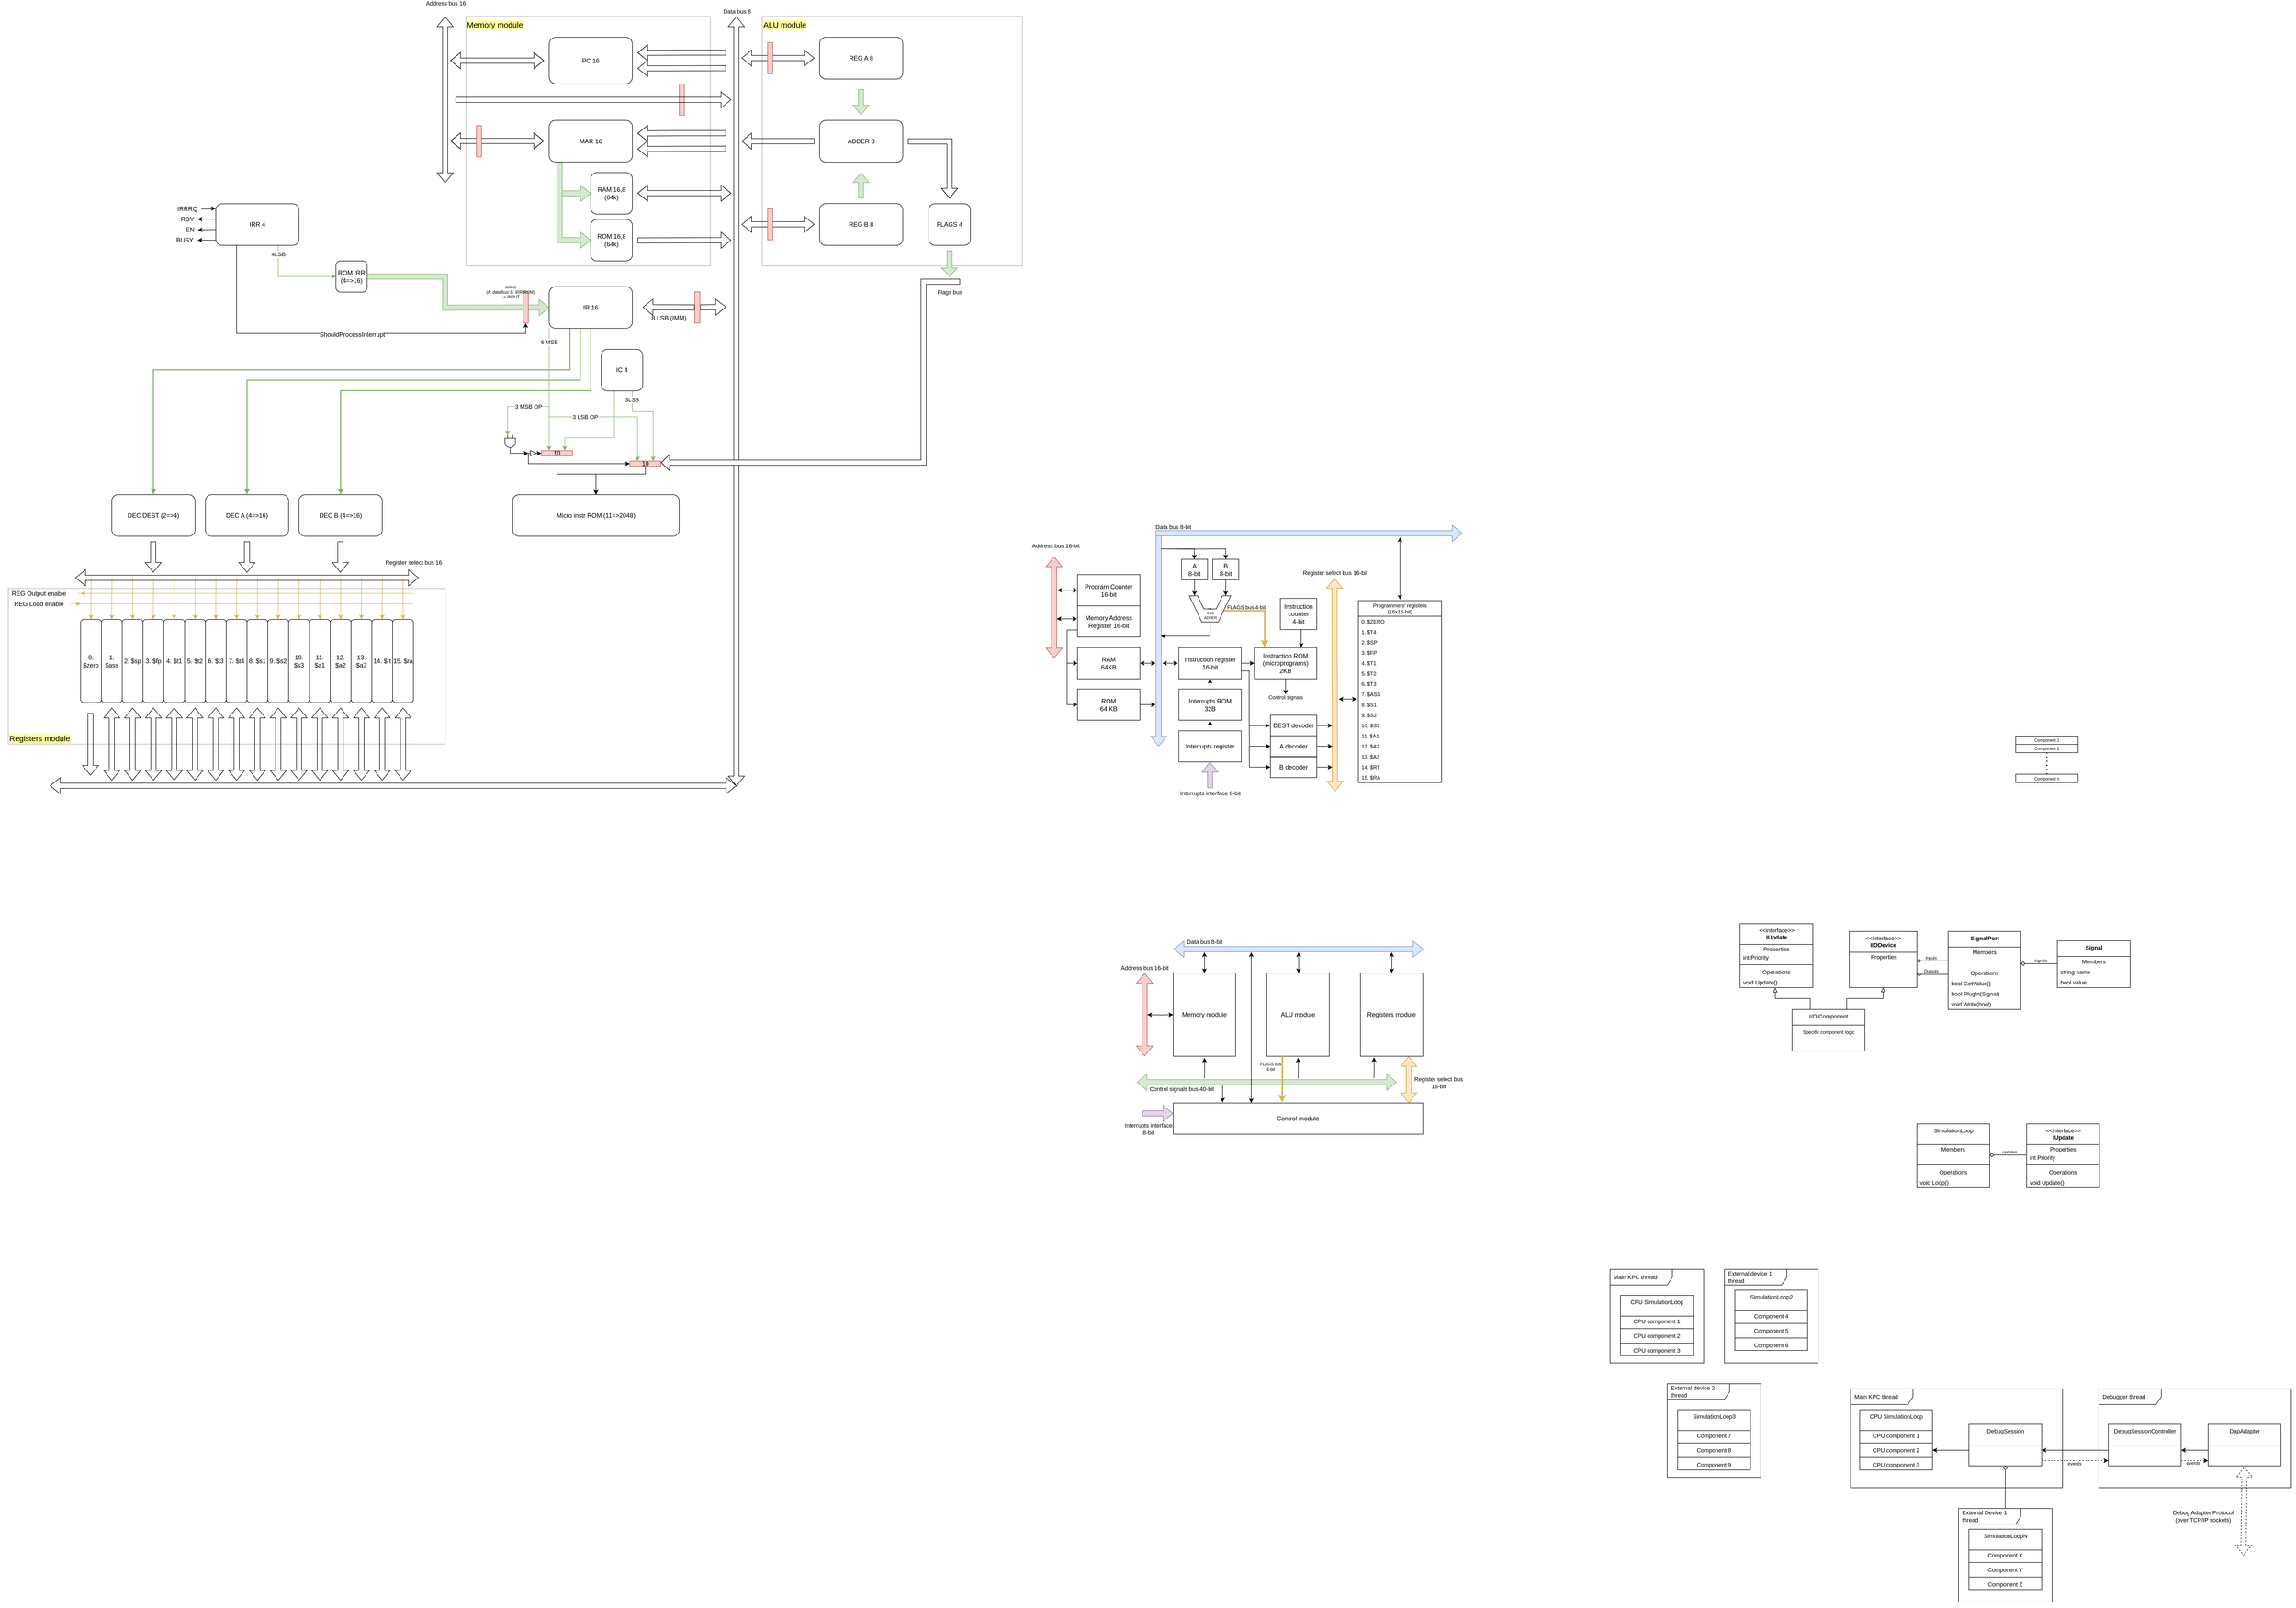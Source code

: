 <mxfile version="20.3.0" type="device"><diagram id="OTmAR_6ir34LiFtRvLIC" name="Page-1"><mxGraphModel dx="1527" dy="789" grid="1" gridSize="10" guides="1" tooltips="1" connect="1" arrows="1" fold="1" page="1" pageScale="1" pageWidth="20000" pageHeight="20000" math="0" shadow="0"><root><mxCell id="0"/><mxCell id="1" parent="0"/><mxCell id="RRueG8uO5g3G0DpI2Hq6-473" value="Main KPC thread" style="shape=umlFrame;whiteSpace=wrap;html=1;width=120;height=30;boundedLbl=1;verticalAlign=middle;align=left;spacingLeft=5;glass=0;fontSize=11;" vertex="1" parent="1"><mxGeometry x="3200" y="2490" width="180" height="180" as="geometry"/></mxCell><mxCell id="RRueG8uO5g3G0DpI2Hq6-521" value="Main KPC thread" style="shape=umlFrame;whiteSpace=wrap;html=1;width=120;height=30;boundedLbl=1;verticalAlign=middle;align=left;spacingLeft=5;glass=0;fontSize=11;" vertex="1" parent="1"><mxGeometry x="3662.5" y="2720" width="407.5" height="190" as="geometry"/></mxCell><mxCell id="RRueG8uO5g3G0DpI2Hq6-520" value="Debugger thread" style="shape=umlFrame;whiteSpace=wrap;html=1;width=120;height=30;boundedLbl=1;verticalAlign=middle;align=left;spacingLeft=5;glass=0;fontSize=11;" vertex="1" parent="1"><mxGeometry x="4140" y="2720" width="370" height="190" as="geometry"/></mxCell><mxCell id="RRueG8uO5g3G0DpI2Hq6-475" value="External device 2 thread" style="shape=umlFrame;whiteSpace=wrap;html=1;width=120;height=30;boundedLbl=1;verticalAlign=middle;align=left;spacingLeft=5;glass=0;fontSize=11;" vertex="1" parent="1"><mxGeometry x="3310" y="2710" width="180" height="180" as="geometry"/></mxCell><mxCell id="3tE2fnRLFMm4YoS_4OMJ-159" value="Registers module" style="rounded=0;whiteSpace=wrap;html=1;fillColor=none;strokeColor=#d3d3d3;strokeWidth=2;align=left;verticalAlign=bottom;fontSize=15;labelBackgroundColor=#FFFF99;" parent="1" vertex="1"><mxGeometry x="120" y="1180" width="840" height="299.57" as="geometry"/></mxCell><mxCell id="3tE2fnRLFMm4YoS_4OMJ-157" value="ALU module" style="rounded=0;whiteSpace=wrap;html=1;fillColor=none;strokeColor=#d3d3d3;strokeWidth=2;align=left;verticalAlign=top;fontSize=15;labelBackgroundColor=#FFFF99;" parent="1" vertex="1"><mxGeometry x="1570" y="79.57" width="500" height="480" as="geometry"/></mxCell><mxCell id="3tE2fnRLFMm4YoS_4OMJ-156" value="Memory module" style="rounded=0;whiteSpace=wrap;html=1;fillColor=none;strokeColor=#d3d3d3;strokeWidth=2;align=left;verticalAlign=top;fontSize=15;labelBackgroundColor=#FFFF99;" parent="1" vertex="1"><mxGeometry x="1000" y="79.57" width="470" height="480" as="geometry"/></mxCell><mxCell id="3tE2fnRLFMm4YoS_4OMJ-2" value="PC 16" style="rounded=1;whiteSpace=wrap;html=1;" parent="1" vertex="1"><mxGeometry x="1160" y="119.57" width="160" height="90" as="geometry"/></mxCell><mxCell id="3tE2fnRLFMm4YoS_4OMJ-3" value="MAR 16" style="rounded=1;whiteSpace=wrap;html=1;" parent="1" vertex="1"><mxGeometry x="1160" y="279.57" width="160" height="80" as="geometry"/></mxCell><mxCell id="3tE2fnRLFMm4YoS_4OMJ-4" value="" style="shape=flexArrow;endArrow=classic;startArrow=classic;html=1;rounded=0;" parent="1" edge="1"><mxGeometry width="100" height="100" relative="1" as="geometry"><mxPoint x="960" y="400" as="sourcePoint"/><mxPoint x="960" y="79.57" as="targetPoint"/></mxGeometry></mxCell><mxCell id="3tE2fnRLFMm4YoS_4OMJ-5" value="Address bus 16" style="edgeLabel;html=1;align=center;verticalAlign=middle;resizable=0;points=[];" parent="3tE2fnRLFMm4YoS_4OMJ-4" vertex="1" connectable="0"><mxGeometry x="0.905" y="-1" relative="1" as="geometry"><mxPoint y="-41" as="offset"/></mxGeometry></mxCell><mxCell id="3tE2fnRLFMm4YoS_4OMJ-6" value="" style="shape=flexArrow;endArrow=classic;startArrow=classic;html=1;rounded=0;shadow=0;sketch=0;" parent="1" edge="1"><mxGeometry width="100" height="100" relative="1" as="geometry"><mxPoint x="970" y="164.57" as="sourcePoint"/><mxPoint x="1150" y="164.57" as="targetPoint"/><Array as="points"><mxPoint x="1060" y="164.57"/></Array></mxGeometry></mxCell><mxCell id="3tE2fnRLFMm4YoS_4OMJ-7" value="" style="shape=flexArrow;endArrow=classic;startArrow=classic;html=1;rounded=0;" parent="1" edge="1"><mxGeometry width="100" height="100" relative="1" as="geometry"><mxPoint x="970" y="319.07" as="sourcePoint"/><mxPoint x="1150" y="319.07" as="targetPoint"/><Array as="points"><mxPoint x="1060" y="319.07"/></Array></mxGeometry></mxCell><mxCell id="3tE2fnRLFMm4YoS_4OMJ-120" style="rounded=0;jumpStyle=none;orthogonalLoop=1;jettySize=auto;html=1;exitX=0.25;exitY=1;exitDx=0;exitDy=0;entryX=0.5;entryY=0;entryDx=0;entryDy=0;startArrow=none;startFill=0;endArrow=classic;endFill=1;strokeWidth=2;edgeStyle=elbowEdgeStyle;elbow=vertical;fillColor=#d5e8d4;strokeColor=#82b366;" parent="1" source="3tE2fnRLFMm4YoS_4OMJ-9" target="3tE2fnRLFMm4YoS_4OMJ-19" edge="1"><mxGeometry relative="1" as="geometry"><Array as="points"><mxPoint x="1130" y="759.57"/><mxPoint x="1070" y="789.57"/></Array></mxGeometry></mxCell><mxCell id="3tE2fnRLFMm4YoS_4OMJ-121" style="edgeStyle=elbowEdgeStyle;rounded=0;jumpStyle=none;orthogonalLoop=1;jettySize=auto;elbow=vertical;html=1;exitX=0.374;exitY=0.995;exitDx=0;exitDy=0;entryX=0.5;entryY=0;entryDx=0;entryDy=0;startArrow=none;startFill=0;endArrow=classic;endFill=1;strokeWidth=2;exitPerimeter=0;fillColor=#d5e8d4;strokeColor=#82b366;" parent="1" source="3tE2fnRLFMm4YoS_4OMJ-9" target="3tE2fnRLFMm4YoS_4OMJ-47" edge="1"><mxGeometry relative="1" as="geometry"><Array as="points"><mxPoint x="1120" y="779.57"/></Array></mxGeometry></mxCell><mxCell id="3tE2fnRLFMm4YoS_4OMJ-122" style="edgeStyle=elbowEdgeStyle;rounded=0;jumpStyle=none;orthogonalLoop=1;jettySize=auto;elbow=vertical;html=1;exitX=0.5;exitY=1;exitDx=0;exitDy=0;entryX=0.5;entryY=0;entryDx=0;entryDy=0;startArrow=none;startFill=0;endArrow=classic;endFill=1;strokeWidth=2;fillColor=#d5e8d4;strokeColor=#82b366;" parent="1" source="3tE2fnRLFMm4YoS_4OMJ-9" target="3tE2fnRLFMm4YoS_4OMJ-48" edge="1"><mxGeometry relative="1" as="geometry"><Array as="points"><mxPoint x="1080" y="799.57"/></Array></mxGeometry></mxCell><mxCell id="28P1G_RWgSPiKLl6RnX9-7" style="edgeStyle=orthogonalEdgeStyle;rounded=0;orthogonalLoop=1;jettySize=auto;html=1;exitX=0;exitY=1;exitDx=0;exitDy=0;entryX=0;entryY=0.75;entryDx=0;entryDy=0;fontColor=#97D077;fillColor=#d5e8d4;strokeColor=#82b366;" parent="1" source="3tE2fnRLFMm4YoS_4OMJ-9" target="28P1G_RWgSPiKLl6RnX9-4" edge="1"><mxGeometry relative="1" as="geometry"/></mxCell><mxCell id="28P1G_RWgSPiKLl6RnX9-17" value="6 MSB" style="edgeLabel;html=1;align=center;verticalAlign=middle;resizable=0;points=[];" parent="28P1G_RWgSPiKLl6RnX9-7" vertex="1" connectable="0"><mxGeometry x="-0.779" relative="1" as="geometry"><mxPoint as="offset"/></mxGeometry></mxCell><mxCell id="3tE2fnRLFMm4YoS_4OMJ-9" value="IR 16" style="rounded=1;whiteSpace=wrap;html=1;" parent="1" vertex="1"><mxGeometry x="1160" y="599.57" width="160" height="80" as="geometry"/></mxCell><mxCell id="3tE2fnRLFMm4YoS_4OMJ-12" value="RAM 16,8 (64k)" style="rounded=1;whiteSpace=wrap;html=1;" parent="1" vertex="1"><mxGeometry x="1240" y="380" width="80" height="80" as="geometry"/></mxCell><mxCell id="3tE2fnRLFMm4YoS_4OMJ-14" value="" style="shape=flexArrow;endArrow=classic;html=1;rounded=0;fillColor=#d5e8d4;strokeColor=#82b366;entryX=0;entryY=0.5;entryDx=0;entryDy=0;edgeStyle=orthogonalEdgeStyle;exitX=0.125;exitY=1.005;exitDx=0;exitDy=0;exitPerimeter=0;" parent="1" source="3tE2fnRLFMm4YoS_4OMJ-3" target="3tE2fnRLFMm4YoS_4OMJ-12" edge="1"><mxGeometry width="50" height="50" relative="1" as="geometry"><mxPoint x="1240" y="369.57" as="sourcePoint"/><mxPoint x="1240" y="429.57" as="targetPoint"/></mxGeometry></mxCell><mxCell id="3tE2fnRLFMm4YoS_4OMJ-16" value="" style="shape=flexArrow;endArrow=classic;startArrow=classic;html=1;rounded=0;" parent="1" edge="1"><mxGeometry width="100" height="100" relative="1" as="geometry"><mxPoint x="1520" y="1560.57" as="sourcePoint"/><mxPoint x="1520" y="79.57" as="targetPoint"/></mxGeometry></mxCell><mxCell id="3tE2fnRLFMm4YoS_4OMJ-17" value="Data bus 8" style="edgeLabel;html=1;align=center;verticalAlign=middle;resizable=0;points=[];" parent="3tE2fnRLFMm4YoS_4OMJ-16" vertex="1" connectable="0"><mxGeometry x="0.905" y="-1" relative="1" as="geometry"><mxPoint y="-80" as="offset"/></mxGeometry></mxCell><mxCell id="3tE2fnRLFMm4YoS_4OMJ-19" value="DEC DEST (2=&amp;gt;4)" style="rounded=1;whiteSpace=wrap;html=1;" parent="1" vertex="1"><mxGeometry x="319" y="999.57" width="160" height="80" as="geometry"/></mxCell><mxCell id="3tE2fnRLFMm4YoS_4OMJ-62" style="edgeStyle=orthogonalEdgeStyle;rounded=0;orthogonalLoop=1;jettySize=auto;html=1;exitX=0;exitY=0.5;exitDx=0;exitDy=0;endArrow=none;endFill=0;startArrow=classic;startFill=1;fillColor=#fff2cc;strokeColor=#d6b656;" parent="1" source="3tE2fnRLFMm4YoS_4OMJ-20" edge="1"><mxGeometry relative="1" as="geometry"><mxPoint x="279.333" y="1159.57" as="targetPoint"/></mxGeometry></mxCell><mxCell id="3tE2fnRLFMm4YoS_4OMJ-20" value="0. $zero" style="rounded=1;whiteSpace=wrap;html=1;align=center;horizontal=1;verticalAlign=middle;direction=south;" parent="1" vertex="1"><mxGeometry x="259" y="1239.57" width="40" height="160" as="geometry"/></mxCell><mxCell id="3tE2fnRLFMm4YoS_4OMJ-63" style="edgeStyle=orthogonalEdgeStyle;rounded=0;orthogonalLoop=1;jettySize=auto;html=1;exitX=0;exitY=0.5;exitDx=0;exitDy=0;startArrow=classic;startFill=1;endArrow=none;endFill=0;fillColor=#fff2cc;strokeColor=#d6b656;" parent="1" source="3tE2fnRLFMm4YoS_4OMJ-21" edge="1"><mxGeometry relative="1" as="geometry"><mxPoint x="319.333" y="1159.57" as="targetPoint"/></mxGeometry></mxCell><mxCell id="3tE2fnRLFMm4YoS_4OMJ-21" value="1. $ass" style="rounded=1;whiteSpace=wrap;html=1;align=center;horizontal=1;verticalAlign=middle;direction=south;" parent="1" vertex="1"><mxGeometry x="299" y="1239.57" width="40" height="160" as="geometry"/></mxCell><mxCell id="3tE2fnRLFMm4YoS_4OMJ-64" style="edgeStyle=orthogonalEdgeStyle;rounded=0;orthogonalLoop=1;jettySize=auto;html=1;exitX=0;exitY=0.5;exitDx=0;exitDy=0;startArrow=classic;startFill=1;endArrow=none;endFill=0;fillColor=#fff2cc;strokeColor=#d6b656;" parent="1" source="3tE2fnRLFMm4YoS_4OMJ-22" edge="1"><mxGeometry relative="1" as="geometry"><mxPoint x="359.333" y="1159.57" as="targetPoint"/></mxGeometry></mxCell><mxCell id="3tE2fnRLFMm4YoS_4OMJ-22" value="2. $sp" style="rounded=1;whiteSpace=wrap;html=1;align=center;horizontal=1;verticalAlign=middle;direction=south;" parent="1" vertex="1"><mxGeometry x="339" y="1239.57" width="40" height="160" as="geometry"/></mxCell><mxCell id="3tE2fnRLFMm4YoS_4OMJ-65" style="edgeStyle=orthogonalEdgeStyle;rounded=0;orthogonalLoop=1;jettySize=auto;html=1;exitX=0;exitY=0.5;exitDx=0;exitDy=0;startArrow=classic;startFill=1;endArrow=none;endFill=0;fillColor=#fff2cc;strokeColor=#d6b656;" parent="1" source="3tE2fnRLFMm4YoS_4OMJ-23" edge="1"><mxGeometry relative="1" as="geometry"><mxPoint x="399.333" y="1159.57" as="targetPoint"/></mxGeometry></mxCell><mxCell id="3tE2fnRLFMm4YoS_4OMJ-23" value="3. $fp" style="rounded=1;whiteSpace=wrap;html=1;align=center;horizontal=1;verticalAlign=middle;direction=south;" parent="1" vertex="1"><mxGeometry x="379" y="1239.57" width="40" height="160" as="geometry"/></mxCell><mxCell id="3tE2fnRLFMm4YoS_4OMJ-66" style="edgeStyle=orthogonalEdgeStyle;rounded=0;orthogonalLoop=1;jettySize=auto;html=1;exitX=0;exitY=0.5;exitDx=0;exitDy=0;startArrow=classic;startFill=1;endArrow=none;endFill=0;fillColor=#fff2cc;strokeColor=#d6b656;" parent="1" source="3tE2fnRLFMm4YoS_4OMJ-24" edge="1"><mxGeometry relative="1" as="geometry"><mxPoint x="439.333" y="1159.57" as="targetPoint"/></mxGeometry></mxCell><mxCell id="3tE2fnRLFMm4YoS_4OMJ-24" value="4. $t1" style="rounded=1;whiteSpace=wrap;html=1;align=center;horizontal=1;verticalAlign=middle;direction=south;" parent="1" vertex="1"><mxGeometry x="419" y="1239.57" width="40" height="160" as="geometry"/></mxCell><mxCell id="3tE2fnRLFMm4YoS_4OMJ-67" style="edgeStyle=orthogonalEdgeStyle;rounded=0;orthogonalLoop=1;jettySize=auto;html=1;exitX=0;exitY=0.5;exitDx=0;exitDy=0;startArrow=classic;startFill=1;endArrow=none;endFill=0;fillColor=#fff2cc;strokeColor=#d6b656;" parent="1" source="3tE2fnRLFMm4YoS_4OMJ-25" edge="1"><mxGeometry relative="1" as="geometry"><mxPoint x="479.333" y="1159.57" as="targetPoint"/></mxGeometry></mxCell><mxCell id="3tE2fnRLFMm4YoS_4OMJ-25" value="5. $t2" style="rounded=1;whiteSpace=wrap;html=1;align=center;horizontal=1;verticalAlign=middle;direction=south;" parent="1" vertex="1"><mxGeometry x="459" y="1239.57" width="40" height="160" as="geometry"/></mxCell><mxCell id="3tE2fnRLFMm4YoS_4OMJ-68" style="edgeStyle=orthogonalEdgeStyle;rounded=0;orthogonalLoop=1;jettySize=auto;html=1;exitX=0;exitY=0.5;exitDx=0;exitDy=0;startArrow=classic;startFill=1;endArrow=none;endFill=0;fillColor=#fff2cc;strokeColor=#d6b656;" parent="1" source="3tE2fnRLFMm4YoS_4OMJ-26" edge="1"><mxGeometry relative="1" as="geometry"><mxPoint x="519.333" y="1159.57" as="targetPoint"/></mxGeometry></mxCell><mxCell id="3tE2fnRLFMm4YoS_4OMJ-26" value="6. $t3" style="rounded=1;whiteSpace=wrap;html=1;align=center;horizontal=1;verticalAlign=middle;direction=south;" parent="1" vertex="1"><mxGeometry x="499" y="1239.57" width="40" height="160" as="geometry"/></mxCell><mxCell id="3tE2fnRLFMm4YoS_4OMJ-69" style="edgeStyle=orthogonalEdgeStyle;rounded=0;orthogonalLoop=1;jettySize=auto;html=1;exitX=0;exitY=0.5;exitDx=0;exitDy=0;startArrow=classic;startFill=1;endArrow=none;endFill=0;fillColor=#fff2cc;strokeColor=#d6b656;" parent="1" source="3tE2fnRLFMm4YoS_4OMJ-27" edge="1"><mxGeometry relative="1" as="geometry"><mxPoint x="559.333" y="1159.57" as="targetPoint"/></mxGeometry></mxCell><mxCell id="3tE2fnRLFMm4YoS_4OMJ-27" value="7. $t4" style="rounded=1;whiteSpace=wrap;html=1;align=center;horizontal=1;verticalAlign=middle;direction=south;" parent="1" vertex="1"><mxGeometry x="539" y="1239.57" width="40" height="160" as="geometry"/></mxCell><mxCell id="3tE2fnRLFMm4YoS_4OMJ-70" style="edgeStyle=orthogonalEdgeStyle;rounded=0;orthogonalLoop=1;jettySize=auto;html=1;exitX=0;exitY=0.5;exitDx=0;exitDy=0;startArrow=classic;startFill=1;endArrow=none;endFill=0;fillColor=#fff2cc;strokeColor=#d6b656;" parent="1" source="3tE2fnRLFMm4YoS_4OMJ-28" edge="1"><mxGeometry relative="1" as="geometry"><mxPoint x="599.333" y="1159.57" as="targetPoint"/></mxGeometry></mxCell><mxCell id="3tE2fnRLFMm4YoS_4OMJ-28" value="8. $s1" style="rounded=1;whiteSpace=wrap;html=1;align=center;horizontal=1;verticalAlign=middle;direction=south;" parent="1" vertex="1"><mxGeometry x="579" y="1239.57" width="40" height="160" as="geometry"/></mxCell><mxCell id="3tE2fnRLFMm4YoS_4OMJ-71" style="edgeStyle=orthogonalEdgeStyle;rounded=0;orthogonalLoop=1;jettySize=auto;html=1;exitX=0;exitY=0.5;exitDx=0;exitDy=0;startArrow=classic;startFill=1;endArrow=none;endFill=0;fillColor=#fff2cc;strokeColor=#d6b656;" parent="1" source="3tE2fnRLFMm4YoS_4OMJ-29" edge="1"><mxGeometry relative="1" as="geometry"><mxPoint x="639.333" y="1159.57" as="targetPoint"/></mxGeometry></mxCell><mxCell id="3tE2fnRLFMm4YoS_4OMJ-29" value="9. $s2" style="rounded=1;whiteSpace=wrap;html=1;align=center;horizontal=1;verticalAlign=middle;direction=south;" parent="1" vertex="1"><mxGeometry x="619" y="1239.57" width="40" height="160" as="geometry"/></mxCell><mxCell id="3tE2fnRLFMm4YoS_4OMJ-72" style="edgeStyle=orthogonalEdgeStyle;rounded=0;orthogonalLoop=1;jettySize=auto;html=1;exitX=0;exitY=0.5;exitDx=0;exitDy=0;startArrow=classic;startFill=1;endArrow=none;endFill=0;fillColor=#fff2cc;strokeColor=#d6b656;" parent="1" source="3tE2fnRLFMm4YoS_4OMJ-30" edge="1"><mxGeometry relative="1" as="geometry"><mxPoint x="679.333" y="1159.57" as="targetPoint"/></mxGeometry></mxCell><mxCell id="3tE2fnRLFMm4YoS_4OMJ-30" value="10. $s3" style="rounded=1;whiteSpace=wrap;html=1;align=center;horizontal=1;verticalAlign=middle;direction=south;" parent="1" vertex="1"><mxGeometry x="659" y="1239.57" width="40" height="160" as="geometry"/></mxCell><mxCell id="3tE2fnRLFMm4YoS_4OMJ-73" style="edgeStyle=orthogonalEdgeStyle;rounded=0;orthogonalLoop=1;jettySize=auto;html=1;exitX=0;exitY=0.5;exitDx=0;exitDy=0;startArrow=classic;startFill=1;endArrow=none;endFill=0;fillColor=#fff2cc;strokeColor=#d6b656;" parent="1" source="3tE2fnRLFMm4YoS_4OMJ-31" edge="1"><mxGeometry relative="1" as="geometry"><mxPoint x="719.333" y="1159.57" as="targetPoint"/></mxGeometry></mxCell><mxCell id="3tE2fnRLFMm4YoS_4OMJ-31" value="11. $a1" style="rounded=1;whiteSpace=wrap;html=1;align=center;horizontal=1;verticalAlign=middle;direction=south;" parent="1" vertex="1"><mxGeometry x="699" y="1239.57" width="40" height="160" as="geometry"/></mxCell><mxCell id="3tE2fnRLFMm4YoS_4OMJ-74" style="edgeStyle=orthogonalEdgeStyle;rounded=0;orthogonalLoop=1;jettySize=auto;html=1;exitX=0;exitY=0.5;exitDx=0;exitDy=0;startArrow=classic;startFill=1;endArrow=none;endFill=0;fillColor=#fff2cc;strokeColor=#d6b656;" parent="1" source="3tE2fnRLFMm4YoS_4OMJ-32" edge="1"><mxGeometry relative="1" as="geometry"><mxPoint x="759.333" y="1159.57" as="targetPoint"/></mxGeometry></mxCell><mxCell id="3tE2fnRLFMm4YoS_4OMJ-32" value="12. $a2" style="rounded=1;whiteSpace=wrap;html=1;align=center;horizontal=1;verticalAlign=middle;direction=south;" parent="1" vertex="1"><mxGeometry x="739" y="1239.57" width="40" height="160" as="geometry"/></mxCell><mxCell id="3tE2fnRLFMm4YoS_4OMJ-75" style="edgeStyle=orthogonalEdgeStyle;rounded=0;orthogonalLoop=1;jettySize=auto;html=1;exitX=0;exitY=0.5;exitDx=0;exitDy=0;startArrow=classic;startFill=1;endArrow=none;endFill=0;fillColor=#fff2cc;strokeColor=#d6b656;" parent="1" source="3tE2fnRLFMm4YoS_4OMJ-33" edge="1"><mxGeometry relative="1" as="geometry"><mxPoint x="799.333" y="1159.57" as="targetPoint"/></mxGeometry></mxCell><mxCell id="3tE2fnRLFMm4YoS_4OMJ-33" value="13. $a3" style="rounded=1;whiteSpace=wrap;html=1;align=center;horizontal=1;verticalAlign=middle;direction=south;" parent="1" vertex="1"><mxGeometry x="779" y="1239.57" width="40" height="160" as="geometry"/></mxCell><mxCell id="3tE2fnRLFMm4YoS_4OMJ-76" style="edgeStyle=orthogonalEdgeStyle;rounded=0;orthogonalLoop=1;jettySize=auto;html=1;exitX=0;exitY=0.5;exitDx=0;exitDy=0;startArrow=classic;startFill=1;endArrow=none;endFill=0;fillColor=#fff2cc;strokeColor=#d6b656;" parent="1" source="3tE2fnRLFMm4YoS_4OMJ-34" edge="1"><mxGeometry relative="1" as="geometry"><mxPoint x="839.333" y="1159.57" as="targetPoint"/></mxGeometry></mxCell><mxCell id="3tE2fnRLFMm4YoS_4OMJ-34" value="14. $rt" style="rounded=1;whiteSpace=wrap;html=1;align=center;horizontal=1;verticalAlign=middle;direction=south;" parent="1" vertex="1"><mxGeometry x="819" y="1239.57" width="40" height="160" as="geometry"/></mxCell><mxCell id="3tE2fnRLFMm4YoS_4OMJ-77" style="edgeStyle=orthogonalEdgeStyle;rounded=0;orthogonalLoop=1;jettySize=auto;html=1;exitX=0;exitY=0.5;exitDx=0;exitDy=0;startArrow=classic;startFill=1;endArrow=none;endFill=0;fillColor=#fff2cc;strokeColor=#d6b656;" parent="1" source="3tE2fnRLFMm4YoS_4OMJ-35" edge="1"><mxGeometry relative="1" as="geometry"><mxPoint x="879" y="1159.57" as="targetPoint"/></mxGeometry></mxCell><mxCell id="3tE2fnRLFMm4YoS_4OMJ-35" value="15. $ra" style="rounded=1;whiteSpace=wrap;html=1;align=center;horizontal=1;verticalAlign=middle;direction=south;" parent="1" vertex="1"><mxGeometry x="859" y="1239.57" width="40" height="160" as="geometry"/></mxCell><mxCell id="28P1G_RWgSPiKLl6RnX9-12" style="edgeStyle=orthogonalEdgeStyle;rounded=0;orthogonalLoop=1;jettySize=auto;html=1;exitX=0.317;exitY=1.004;exitDx=0;exitDy=0;entryX=0;entryY=0.25;entryDx=0;entryDy=0;exitPerimeter=0;fillColor=#d5e8d4;strokeColor=#82b366;" parent="1" source="3tE2fnRLFMm4YoS_4OMJ-36" target="28P1G_RWgSPiKLl6RnX9-4" edge="1"><mxGeometry relative="1" as="geometry"><Array as="points"><mxPoint x="1285" y="890"/><mxPoint x="1190" y="890"/></Array></mxGeometry></mxCell><mxCell id="28P1G_RWgSPiKLl6RnX9-35" style="edgeStyle=orthogonalEdgeStyle;rounded=0;orthogonalLoop=1;jettySize=auto;html=1;exitX=0.75;exitY=1;exitDx=0;exitDy=0;entryX=0;entryY=0.25;entryDx=0;entryDy=0;fontColor=#97D077;endArrow=classic;endFill=1;fillColor=#d5e8d4;strokeColor=#82b366;" parent="1" source="3tE2fnRLFMm4YoS_4OMJ-36" target="28P1G_RWgSPiKLl6RnX9-5" edge="1"><mxGeometry relative="1" as="geometry"><Array as="points"><mxPoint x="1320" y="840"/><mxPoint x="1360" y="840"/></Array></mxGeometry></mxCell><mxCell id="28P1G_RWgSPiKLl6RnX9-36" value="&lt;font color=&quot;#000000&quot;&gt;3LSB&lt;/font&gt;" style="edgeLabel;html=1;align=center;verticalAlign=middle;resizable=0;points=[];fontColor=#97D077;" parent="28P1G_RWgSPiKLl6RnX9-35" vertex="1" connectable="0"><mxGeometry x="-0.805" y="-1" relative="1" as="geometry"><mxPoint as="offset"/></mxGeometry></mxCell><mxCell id="3tE2fnRLFMm4YoS_4OMJ-36" value="IC 4" style="rounded=1;whiteSpace=wrap;html=1;" parent="1" vertex="1"><mxGeometry x="1260" y="720.0" width="80" height="80" as="geometry"/></mxCell><mxCell id="3tE2fnRLFMm4YoS_4OMJ-37" value="REG A 8" style="rounded=1;whiteSpace=wrap;html=1;" parent="1" vertex="1"><mxGeometry x="1680" y="119.57" width="160" height="80.43" as="geometry"/></mxCell><mxCell id="3tE2fnRLFMm4YoS_4OMJ-38" value="ADDER 8" style="rounded=1;whiteSpace=wrap;html=1;" parent="1" vertex="1"><mxGeometry x="1680" y="279.57" width="160" height="80.43" as="geometry"/></mxCell><mxCell id="3tE2fnRLFMm4YoS_4OMJ-39" value="REG B 8" style="rounded=1;whiteSpace=wrap;html=1;" parent="1" vertex="1"><mxGeometry x="1680" y="439.57" width="160" height="80.43" as="geometry"/></mxCell><mxCell id="3tE2fnRLFMm4YoS_4OMJ-40" value="" style="shape=flexArrow;endArrow=classic;startArrow=classic;html=1;rounded=0;" parent="1" edge="1"><mxGeometry width="100" height="100" relative="1" as="geometry"><mxPoint x="1530" y="479.57" as="sourcePoint"/><mxPoint x="1670" y="479.57" as="targetPoint"/></mxGeometry></mxCell><mxCell id="3tE2fnRLFMm4YoS_4OMJ-42" value="" style="shape=flexArrow;endArrow=classic;startArrow=classic;html=1;rounded=0;" parent="1" edge="1"><mxGeometry width="100" height="100" relative="1" as="geometry"><mxPoint x="1530" y="159.57" as="sourcePoint"/><mxPoint x="1670" y="159.57" as="targetPoint"/></mxGeometry></mxCell><mxCell id="3tE2fnRLFMm4YoS_4OMJ-43" value="" style="shape=flexArrow;endArrow=classic;html=1;rounded=0;" parent="1" edge="1"><mxGeometry width="50" height="50" relative="1" as="geometry"><mxPoint x="1670" y="319.57" as="sourcePoint"/><mxPoint x="1530" y="319.57" as="targetPoint"/></mxGeometry></mxCell><mxCell id="3tE2fnRLFMm4YoS_4OMJ-45" value="" style="shape=flexArrow;endArrow=classic;startArrow=classic;html=1;rounded=0;" parent="1" edge="1"><mxGeometry width="100" height="100" relative="1" as="geometry"><mxPoint x="1330" y="419.58" as="sourcePoint"/><mxPoint x="1510" y="419.58" as="targetPoint"/><Array as="points"><mxPoint x="1420" y="419.58"/></Array></mxGeometry></mxCell><mxCell id="3tE2fnRLFMm4YoS_4OMJ-47" value="DEC A (4=&amp;gt;16)" style="rounded=1;whiteSpace=wrap;html=1;" parent="1" vertex="1"><mxGeometry x="499" y="999.57" width="160" height="80" as="geometry"/></mxCell><mxCell id="3tE2fnRLFMm4YoS_4OMJ-48" value="DEC B (4=&amp;gt;16)" style="rounded=1;whiteSpace=wrap;html=1;" parent="1" vertex="1"><mxGeometry x="679" y="999.57" width="160" height="80" as="geometry"/></mxCell><mxCell id="3tE2fnRLFMm4YoS_4OMJ-53" value="" style="shape=flexArrow;endArrow=classic;startArrow=classic;html=1;rounded=0;" parent="1" edge="1"><mxGeometry width="100" height="100" relative="1" as="geometry"><mxPoint x="249" y="1159.57" as="sourcePoint"/><mxPoint x="909" y="1159.57" as="targetPoint"/></mxGeometry></mxCell><mxCell id="3tE2fnRLFMm4YoS_4OMJ-54" value="Register select bus 16" style="edgeLabel;html=1;align=center;verticalAlign=middle;resizable=0;points=[];" parent="3tE2fnRLFMm4YoS_4OMJ-53" vertex="1" connectable="0"><mxGeometry x="0.97" y="-2" relative="1" as="geometry"><mxPoint y="-32" as="offset"/></mxGeometry></mxCell><mxCell id="3tE2fnRLFMm4YoS_4OMJ-56" value="" style="shape=flexArrow;endArrow=classic;html=1;rounded=0;" parent="1" edge="1"><mxGeometry width="50" height="50" relative="1" as="geometry"><mxPoint x="398.57" y="1089.57" as="sourcePoint"/><mxPoint x="398.57" y="1149.57" as="targetPoint"/></mxGeometry></mxCell><mxCell id="3tE2fnRLFMm4YoS_4OMJ-59" value="" style="shape=flexArrow;endArrow=classic;html=1;rounded=0;" parent="1" edge="1"><mxGeometry width="50" height="50" relative="1" as="geometry"><mxPoint x="579.0" y="1089.57" as="sourcePoint"/><mxPoint x="579.0" y="1149.57" as="targetPoint"/></mxGeometry></mxCell><mxCell id="3tE2fnRLFMm4YoS_4OMJ-60" value="" style="shape=flexArrow;endArrow=classic;html=1;rounded=0;" parent="1" edge="1"><mxGeometry width="50" height="50" relative="1" as="geometry"><mxPoint x="758.58" y="1089.57" as="sourcePoint"/><mxPoint x="758.58" y="1149.57" as="targetPoint"/></mxGeometry></mxCell><mxCell id="3tE2fnRLFMm4YoS_4OMJ-79" value="" style="endArrow=none;html=1;rounded=0;fillColor=#fff2cc;strokeColor=#d6b656;" parent="1" edge="1"><mxGeometry width="50" height="50" relative="1" as="geometry"><mxPoint x="259" y="1189.57" as="sourcePoint"/><mxPoint x="899" y="1189.57" as="targetPoint"/></mxGeometry></mxCell><mxCell id="3tE2fnRLFMm4YoS_4OMJ-80" value="" style="endArrow=none;html=1;rounded=0;fillColor=#fff2cc;strokeColor=#d6b656;" parent="1" edge="1"><mxGeometry width="50" height="50" relative="1" as="geometry"><mxPoint x="259" y="1209.57" as="sourcePoint"/><mxPoint x="899" y="1209.57" as="targetPoint"/></mxGeometry></mxCell><mxCell id="3tE2fnRLFMm4YoS_4OMJ-94" style="edgeStyle=orthogonalEdgeStyle;rounded=0;orthogonalLoop=1;jettySize=auto;html=1;startArrow=none;startFill=0;endArrow=classic;endFill=1;fillColor=#fff2cc;strokeColor=#d6b656;" parent="1" source="3tE2fnRLFMm4YoS_4OMJ-91" edge="1"><mxGeometry relative="1" as="geometry"><mxPoint x="259" y="1189.57" as="targetPoint"/></mxGeometry></mxCell><mxCell id="3tE2fnRLFMm4YoS_4OMJ-91" value="REG Output enable" style="text;html=1;strokeColor=none;fillColor=none;align=center;verticalAlign=middle;whiteSpace=wrap;rounded=0;" parent="1" vertex="1"><mxGeometry x="104" y="1179.57" width="150" height="20" as="geometry"/></mxCell><mxCell id="3tE2fnRLFMm4YoS_4OMJ-95" style="edgeStyle=orthogonalEdgeStyle;rounded=0;orthogonalLoop=1;jettySize=auto;html=1;startArrow=none;startFill=0;endArrow=classic;endFill=1;fillColor=#fff2cc;strokeColor=#d6b656;" parent="1" source="3tE2fnRLFMm4YoS_4OMJ-92" edge="1"><mxGeometry relative="1" as="geometry"><mxPoint x="259" y="1209.57" as="targetPoint"/></mxGeometry></mxCell><mxCell id="3tE2fnRLFMm4YoS_4OMJ-92" value="REG Load enable" style="text;html=1;strokeColor=none;fillColor=none;align=center;verticalAlign=middle;whiteSpace=wrap;rounded=0;" parent="1" vertex="1"><mxGeometry x="119" y="1199.57" width="120" height="20" as="geometry"/></mxCell><mxCell id="3tE2fnRLFMm4YoS_4OMJ-99" value="" style="shape=flexArrow;endArrow=classic;startArrow=classic;html=1;rounded=0;strokeWidth=1;elbow=vertical;jumpStyle=none;" parent="1" edge="1"><mxGeometry width="100" height="100" relative="1" as="geometry"><mxPoint x="200" y="1559.57" as="sourcePoint"/><mxPoint x="1520" y="1559.57" as="targetPoint"/></mxGeometry></mxCell><mxCell id="3tE2fnRLFMm4YoS_4OMJ-101" value="" style="shape=flexArrow;endArrow=classic;startArrow=classic;html=1;rounded=0;strokeWidth=1;elbow=vertical;jumpStyle=none;" parent="1" edge="1"><mxGeometry width="100" height="100" relative="1" as="geometry"><mxPoint x="319" y="1549.57" as="sourcePoint"/><mxPoint x="319" y="1409.57" as="targetPoint"/></mxGeometry></mxCell><mxCell id="3tE2fnRLFMm4YoS_4OMJ-102" value="" style="shape=flexArrow;endArrow=classic;startArrow=classic;html=1;rounded=0;strokeWidth=1;elbow=vertical;jumpStyle=none;" parent="1" edge="1"><mxGeometry width="100" height="100" relative="1" as="geometry"><mxPoint x="359" y="1549.57" as="sourcePoint"/><mxPoint x="359" y="1409.57" as="targetPoint"/></mxGeometry></mxCell><mxCell id="3tE2fnRLFMm4YoS_4OMJ-103" value="" style="shape=flexArrow;endArrow=classic;startArrow=classic;html=1;rounded=0;strokeWidth=1;elbow=vertical;jumpStyle=none;" parent="1" edge="1"><mxGeometry width="100" height="100" relative="1" as="geometry"><mxPoint x="399" y="1549.57" as="sourcePoint"/><mxPoint x="399" y="1409.57" as="targetPoint"/></mxGeometry></mxCell><mxCell id="3tE2fnRLFMm4YoS_4OMJ-104" value="" style="shape=flexArrow;endArrow=classic;startArrow=classic;html=1;rounded=0;strokeWidth=1;elbow=vertical;jumpStyle=none;" parent="1" edge="1"><mxGeometry width="100" height="100" relative="1" as="geometry"><mxPoint x="439" y="1549.57" as="sourcePoint"/><mxPoint x="439" y="1409.57" as="targetPoint"/></mxGeometry></mxCell><mxCell id="3tE2fnRLFMm4YoS_4OMJ-105" value="" style="shape=flexArrow;endArrow=classic;startArrow=classic;html=1;rounded=0;strokeWidth=1;elbow=vertical;jumpStyle=none;" parent="1" edge="1"><mxGeometry width="100" height="100" relative="1" as="geometry"><mxPoint x="479" y="1549.57" as="sourcePoint"/><mxPoint x="479" y="1409.57" as="targetPoint"/></mxGeometry></mxCell><mxCell id="3tE2fnRLFMm4YoS_4OMJ-106" value="" style="shape=flexArrow;endArrow=classic;startArrow=classic;html=1;rounded=0;strokeWidth=1;elbow=vertical;jumpStyle=none;" parent="1" edge="1"><mxGeometry width="100" height="100" relative="1" as="geometry"><mxPoint x="519" y="1549.57" as="sourcePoint"/><mxPoint x="519" y="1409.57" as="targetPoint"/></mxGeometry></mxCell><mxCell id="3tE2fnRLFMm4YoS_4OMJ-107" value="" style="shape=flexArrow;endArrow=classic;startArrow=classic;html=1;rounded=0;strokeWidth=1;elbow=vertical;jumpStyle=none;" parent="1" edge="1"><mxGeometry width="100" height="100" relative="1" as="geometry"><mxPoint x="559" y="1549.57" as="sourcePoint"/><mxPoint x="559" y="1409.57" as="targetPoint"/></mxGeometry></mxCell><mxCell id="3tE2fnRLFMm4YoS_4OMJ-108" value="" style="shape=flexArrow;endArrow=classic;startArrow=classic;html=1;rounded=0;strokeWidth=1;elbow=vertical;jumpStyle=none;" parent="1" edge="1"><mxGeometry width="100" height="100" relative="1" as="geometry"><mxPoint x="599" y="1549.57" as="sourcePoint"/><mxPoint x="599" y="1409.57" as="targetPoint"/></mxGeometry></mxCell><mxCell id="3tE2fnRLFMm4YoS_4OMJ-109" value="" style="shape=flexArrow;endArrow=classic;startArrow=classic;html=1;rounded=0;strokeWidth=1;elbow=vertical;jumpStyle=none;" parent="1" edge="1"><mxGeometry width="100" height="100" relative="1" as="geometry"><mxPoint x="639" y="1549.57" as="sourcePoint"/><mxPoint x="639" y="1409.57" as="targetPoint"/></mxGeometry></mxCell><mxCell id="3tE2fnRLFMm4YoS_4OMJ-110" value="" style="shape=flexArrow;endArrow=classic;startArrow=classic;html=1;rounded=0;strokeWidth=1;elbow=vertical;jumpStyle=none;" parent="1" edge="1"><mxGeometry width="100" height="100" relative="1" as="geometry"><mxPoint x="679" y="1549.57" as="sourcePoint"/><mxPoint x="679" y="1409.57" as="targetPoint"/></mxGeometry></mxCell><mxCell id="3tE2fnRLFMm4YoS_4OMJ-111" value="" style="shape=flexArrow;endArrow=classic;startArrow=classic;html=1;rounded=0;strokeWidth=1;elbow=vertical;jumpStyle=none;" parent="1" edge="1"><mxGeometry width="100" height="100" relative="1" as="geometry"><mxPoint x="719" y="1549.57" as="sourcePoint"/><mxPoint x="719" y="1409.57" as="targetPoint"/></mxGeometry></mxCell><mxCell id="3tE2fnRLFMm4YoS_4OMJ-112" value="" style="shape=flexArrow;endArrow=classic;startArrow=classic;html=1;rounded=0;strokeWidth=1;elbow=vertical;jumpStyle=none;" parent="1" edge="1"><mxGeometry width="100" height="100" relative="1" as="geometry"><mxPoint x="759" y="1549.57" as="sourcePoint"/><mxPoint x="759" y="1409.57" as="targetPoint"/></mxGeometry></mxCell><mxCell id="3tE2fnRLFMm4YoS_4OMJ-113" value="" style="shape=flexArrow;endArrow=classic;startArrow=classic;html=1;rounded=0;strokeWidth=1;elbow=vertical;jumpStyle=none;" parent="1" edge="1"><mxGeometry width="100" height="100" relative="1" as="geometry"><mxPoint x="799" y="1549.57" as="sourcePoint"/><mxPoint x="799" y="1409.57" as="targetPoint"/></mxGeometry></mxCell><mxCell id="3tE2fnRLFMm4YoS_4OMJ-114" value="" style="shape=flexArrow;endArrow=classic;startArrow=classic;html=1;rounded=0;strokeWidth=1;elbow=vertical;jumpStyle=none;" parent="1" edge="1"><mxGeometry width="100" height="100" relative="1" as="geometry"><mxPoint x="839" y="1549.57" as="sourcePoint"/><mxPoint x="839" y="1409.57" as="targetPoint"/></mxGeometry></mxCell><mxCell id="3tE2fnRLFMm4YoS_4OMJ-115" value="" style="shape=flexArrow;endArrow=classic;startArrow=classic;html=1;rounded=0;strokeWidth=1;elbow=vertical;jumpStyle=none;" parent="1" edge="1"><mxGeometry width="100" height="100" relative="1" as="geometry"><mxPoint x="879" y="1549.57" as="sourcePoint"/><mxPoint x="879" y="1409.57" as="targetPoint"/></mxGeometry></mxCell><mxCell id="3tE2fnRLFMm4YoS_4OMJ-116" value="Micro instr ROM (11=&amp;gt;2048)" style="rounded=1;whiteSpace=wrap;html=1;portConstraintRotation=0;" parent="1" vertex="1"><mxGeometry x="1090" y="999.57" width="320" height="80" as="geometry"/></mxCell><mxCell id="3tE2fnRLFMm4YoS_4OMJ-125" value="" style="shape=flexArrow;endArrow=classic;html=1;rounded=0;startArrow=none;" parent="1" source="3tE2fnRLFMm4YoS_4OMJ-137" edge="1"><mxGeometry width="50" height="50" relative="1" as="geometry"><mxPoint x="1340" y="639.04" as="sourcePoint"/><mxPoint x="1500" y="638.57" as="targetPoint"/></mxGeometry></mxCell><mxCell id="3tE2fnRLFMm4YoS_4OMJ-129" value="" style="shape=flexArrow;endArrow=classic;html=1;rounded=0;" parent="1" edge="1"><mxGeometry width="50" height="50" relative="1" as="geometry"><mxPoint x="1500" y="149.14" as="sourcePoint"/><mxPoint x="1330" y="149.57" as="targetPoint"/><Array as="points"><mxPoint x="1410" y="149.14"/></Array></mxGeometry></mxCell><mxCell id="3tE2fnRLFMm4YoS_4OMJ-130" value="" style="shape=flexArrow;endArrow=classic;html=1;rounded=0;" parent="1" edge="1"><mxGeometry width="50" height="50" relative="1" as="geometry"><mxPoint x="1500" y="179.14" as="sourcePoint"/><mxPoint x="1330" y="179.57" as="targetPoint"/></mxGeometry></mxCell><mxCell id="3tE2fnRLFMm4YoS_4OMJ-131" value="" style="shape=flexArrow;endArrow=classic;html=1;rounded=0;fillColor=#d5e8d4;strokeColor=#82b366;" parent="1" edge="1"><mxGeometry width="50" height="50" relative="1" as="geometry"><mxPoint x="1759.57" y="219.57" as="sourcePoint"/><mxPoint x="1759.57" y="269.57" as="targetPoint"/></mxGeometry></mxCell><mxCell id="3tE2fnRLFMm4YoS_4OMJ-132" value="" style="shape=flexArrow;endArrow=classic;html=1;rounded=0;fillColor=#d5e8d4;strokeColor=#82b366;" parent="1" edge="1"><mxGeometry width="50" height="50" relative="1" as="geometry"><mxPoint x="1759.57" y="429.57" as="sourcePoint"/><mxPoint x="1759.57" y="379.57" as="targetPoint"/></mxGeometry></mxCell><mxCell id="3tE2fnRLFMm4YoS_4OMJ-135" value="ROM 16,8 (64k)" style="rounded=1;whiteSpace=wrap;html=1;" parent="1" vertex="1"><mxGeometry x="1240" y="470.0" width="80" height="80" as="geometry"/></mxCell><mxCell id="3tE2fnRLFMm4YoS_4OMJ-136" value="8 LSB (IMM)" style="text;html=1;align=center;verticalAlign=middle;resizable=0;points=[];autosize=1;strokeColor=none;fillColor=none;" parent="1" vertex="1"><mxGeometry x="1350" y="649.57" width="80" height="20" as="geometry"/></mxCell><mxCell id="3tE2fnRLFMm4YoS_4OMJ-142" value="" style="rounded=0;whiteSpace=wrap;html=1;fillColor=#f8cecc;strokeColor=#b85450;" parent="1" vertex="1"><mxGeometry x="1580" y="129.78" width="10" height="60" as="geometry"/></mxCell><mxCell id="3tE2fnRLFMm4YoS_4OMJ-143" value="" style="rounded=0;whiteSpace=wrap;html=1;fillColor=#f8cecc;strokeColor=#b85450;" parent="1" vertex="1"><mxGeometry x="1580" y="449.57" width="10" height="60" as="geometry"/></mxCell><mxCell id="3tE2fnRLFMm4YoS_4OMJ-150" value="" style="shape=flexArrow;endArrow=classic;html=1;rounded=0;" parent="1" edge="1"><mxGeometry width="50" height="50" relative="1" as="geometry"><mxPoint x="1500" y="304.14" as="sourcePoint"/><mxPoint x="1330" y="304.57" as="targetPoint"/><Array as="points"><mxPoint x="1410" y="304.14"/></Array></mxGeometry></mxCell><mxCell id="3tE2fnRLFMm4YoS_4OMJ-151" value="" style="shape=flexArrow;endArrow=classic;html=1;rounded=0;" parent="1" edge="1"><mxGeometry width="50" height="50" relative="1" as="geometry"><mxPoint x="1500" y="334.14" as="sourcePoint"/><mxPoint x="1330" y="334.57" as="targetPoint"/></mxGeometry></mxCell><mxCell id="3tE2fnRLFMm4YoS_4OMJ-155" value="" style="rounded=0;whiteSpace=wrap;html=1;fillColor=#f8cecc;strokeColor=#b85450;" parent="1" vertex="1"><mxGeometry x="1020" y="289.78" width="10" height="60" as="geometry"/></mxCell><mxCell id="3tE2fnRLFMm4YoS_4OMJ-137" value="" style="rounded=0;whiteSpace=wrap;html=1;fillColor=#f8cecc;strokeColor=#b85450;" parent="1" vertex="1"><mxGeometry x="1440" y="609.57" width="10" height="60" as="geometry"/></mxCell><mxCell id="3tE2fnRLFMm4YoS_4OMJ-161" value="" style="shape=flexArrow;endArrow=none;html=1;rounded=0;startArrow=block;" parent="1" target="3tE2fnRLFMm4YoS_4OMJ-137" edge="1"><mxGeometry width="50" height="50" relative="1" as="geometry"><mxPoint x="1340" y="639.04" as="sourcePoint"/><mxPoint x="1500" y="638.57" as="targetPoint"/></mxGeometry></mxCell><mxCell id="3tE2fnRLFMm4YoS_4OMJ-163" value="" style="shape=flexArrow;endArrow=classic;html=1;rounded=0;fillColor=#d5e8d4;strokeColor=#82b366;edgeStyle=orthogonalEdgeStyle;" parent="1" target="3tE2fnRLFMm4YoS_4OMJ-135" edge="1"><mxGeometry width="50" height="50" relative="1" as="geometry"><mxPoint x="1180" y="360" as="sourcePoint"/><mxPoint x="1240" y="570.03" as="targetPoint"/><Array as="points"><mxPoint x="1180" y="510"/></Array></mxGeometry></mxCell><mxCell id="3tE2fnRLFMm4YoS_4OMJ-168" value="" style="shape=flexArrow;endArrow=classic;html=1;rounded=0;startArrow=none;" parent="1" edge="1"><mxGeometry width="50" height="50" relative="1" as="geometry"><mxPoint x="1330" y="510.569" as="sourcePoint"/><mxPoint x="1510" y="510" as="targetPoint"/></mxGeometry></mxCell><mxCell id="3tE2fnRLFMm4YoS_4OMJ-169" value="" style="shape=flexArrow;endArrow=classic;html=1;rounded=0;" parent="1" edge="1"><mxGeometry width="50" height="50" relative="1" as="geometry"><mxPoint x="278" y="1420" as="sourcePoint"/><mxPoint x="278" y="1540" as="targetPoint"/></mxGeometry></mxCell><mxCell id="28P1G_RWgSPiKLl6RnX9-13" style="edgeStyle=orthogonalEdgeStyle;rounded=0;orthogonalLoop=1;jettySize=auto;html=1;entryX=0.25;entryY=0;entryDx=0;entryDy=0;fillColor=#FFFFFF;strokeColor=#000000;shape=flexArrow;startSize=5;endSize=5;strokeWidth=1;" parent="1" target="28P1G_RWgSPiKLl6RnX9-5" edge="1"><mxGeometry relative="1" as="geometry"><mxPoint x="1950" y="590" as="sourcePoint"/><Array as="points"><mxPoint x="1880" y="590"/><mxPoint x="1880" y="938"/><mxPoint x="1375" y="938"/></Array></mxGeometry></mxCell><mxCell id="28P1G_RWgSPiKLl6RnX9-43" value="Flags bus" style="edgeLabel;html=1;align=center;verticalAlign=middle;resizable=0;points=[];fontColor=#000000;" parent="28P1G_RWgSPiKLl6RnX9-13" vertex="1" connectable="0"><mxGeometry x="-0.961" y="3" relative="1" as="geometry"><mxPoint x="-2" y="17" as="offset"/></mxGeometry></mxCell><mxCell id="28P1G_RWgSPiKLl6RnX9-42" style="edgeStyle=orthogonalEdgeStyle;shape=flexArrow;rounded=0;orthogonalLoop=1;jettySize=auto;html=1;fontColor=#000000;endArrow=classic;endFill=1;startSize=5;endSize=5;strokeColor=#82b366;strokeWidth=1;fillColor=#d5e8d4;" parent="1" edge="1"><mxGeometry relative="1" as="geometry"><mxPoint x="1930" y="580" as="targetPoint"/><mxPoint x="1930" y="530" as="sourcePoint"/></mxGeometry></mxCell><mxCell id="28P1G_RWgSPiKLl6RnX9-3" value="FLAGS 4" style="rounded=1;whiteSpace=wrap;html=1;" parent="1" vertex="1"><mxGeometry x="1890" y="440" width="80" height="80" as="geometry"/></mxCell><mxCell id="28P1G_RWgSPiKLl6RnX9-18" style="edgeStyle=orthogonalEdgeStyle;rounded=0;orthogonalLoop=1;jettySize=auto;html=1;exitX=1;exitY=0.5;exitDx=0;exitDy=0;entryX=0.5;entryY=0;entryDx=0;entryDy=0;" parent="1" source="28P1G_RWgSPiKLl6RnX9-4" target="3tE2fnRLFMm4YoS_4OMJ-116" edge="1"><mxGeometry relative="1" as="geometry"><Array as="points"><mxPoint x="1175" y="960"/><mxPoint x="1250" y="960"/></Array></mxGeometry></mxCell><mxCell id="28P1G_RWgSPiKLl6RnX9-4" value="10" style="rounded=0;whiteSpace=wrap;html=1;fillColor=#f8cecc;strokeColor=#b85450;rotation=90;horizontal=0;" parent="1" vertex="1"><mxGeometry x="1170" y="890" width="10" height="60" as="geometry"/></mxCell><mxCell id="28P1G_RWgSPiKLl6RnX9-19" style="edgeStyle=orthogonalEdgeStyle;rounded=0;orthogonalLoop=1;jettySize=auto;html=1;exitX=1;exitY=0.5;exitDx=0;exitDy=0;" parent="1" source="28P1G_RWgSPiKLl6RnX9-5" edge="1"><mxGeometry relative="1" as="geometry"><mxPoint x="1250" y="1000" as="targetPoint"/><Array as="points"><mxPoint x="1345" y="960"/><mxPoint x="1250" y="960"/></Array></mxGeometry></mxCell><mxCell id="28P1G_RWgSPiKLl6RnX9-5" value="10" style="rounded=0;whiteSpace=wrap;html=1;fillColor=#f8cecc;strokeColor=#b85450;rotation=90;horizontal=0;" parent="1" vertex="1"><mxGeometry x="1340" y="910" width="10" height="60" as="geometry"/></mxCell><mxCell id="28P1G_RWgSPiKLl6RnX9-11" value="" style="endArrow=classic;html=1;rounded=0;entryX=0;entryY=0.75;entryDx=0;entryDy=0;fillColor=#d5e8d4;strokeColor=#82b366;" parent="1" target="28P1G_RWgSPiKLl6RnX9-5" edge="1"><mxGeometry width="50" height="50" relative="1" as="geometry"><mxPoint x="1160" y="850" as="sourcePoint"/><mxPoint x="1280" y="850" as="targetPoint"/><Array as="points"><mxPoint x="1330" y="850"/></Array></mxGeometry></mxCell><mxCell id="28P1G_RWgSPiKLl6RnX9-16" value="3 LSB OP" style="edgeLabel;html=1;align=center;verticalAlign=middle;resizable=0;points=[];" parent="28P1G_RWgSPiKLl6RnX9-11" vertex="1" connectable="0"><mxGeometry x="-0.46" y="-2" relative="1" as="geometry"><mxPoint y="-2" as="offset"/></mxGeometry></mxCell><mxCell id="28P1G_RWgSPiKLl6RnX9-40" style="edgeStyle=orthogonalEdgeStyle;rounded=0;orthogonalLoop=1;jettySize=auto;html=1;exitX=1;exitY=0.5;exitDx=0;exitDy=0;exitPerimeter=0;fontColor=#000000;endArrow=classic;endFill=1;" parent="1" source="28P1G_RWgSPiKLl6RnX9-21" target="28P1G_RWgSPiKLl6RnX9-39" edge="1"><mxGeometry relative="1" as="geometry"><Array as="points"><mxPoint x="1085" y="920"/></Array></mxGeometry></mxCell><mxCell id="28P1G_RWgSPiKLl6RnX9-21" value="" style="verticalLabelPosition=bottom;shadow=0;dashed=0;align=center;html=1;verticalAlign=top;shape=mxgraph.electrical.logic_gates.logic_gate;operation=and;rotation=90;" parent="1" vertex="1"><mxGeometry x="1070" y="890" width="30" height="20" as="geometry"/></mxCell><mxCell id="28P1G_RWgSPiKLl6RnX9-22" value="" style="endArrow=classic;html=1;rounded=0;entryX=0;entryY=0.75;entryDx=0;entryDy=0;entryPerimeter=0;fillColor=#d5e8d4;strokeColor=#82b366;" parent="1" target="28P1G_RWgSPiKLl6RnX9-21" edge="1"><mxGeometry width="50" height="50" relative="1" as="geometry"><mxPoint x="1160" y="830" as="sourcePoint"/><mxPoint x="1140" y="830" as="targetPoint"/><Array as="points"><mxPoint x="1080" y="830"/></Array></mxGeometry></mxCell><mxCell id="28P1G_RWgSPiKLl6RnX9-23" value="3 MSB OP" style="edgeLabel;html=1;align=center;verticalAlign=middle;resizable=0;points=[];" parent="28P1G_RWgSPiKLl6RnX9-22" vertex="1" connectable="0"><mxGeometry x="-0.558" relative="1" as="geometry"><mxPoint x="-10" as="offset"/></mxGeometry></mxCell><mxCell id="28P1G_RWgSPiKLl6RnX9-26" value="" style="endArrow=classic;html=1;rounded=0;entryX=0.5;entryY=1;entryDx=0;entryDy=0;" parent="1" target="28P1G_RWgSPiKLl6RnX9-5" edge="1"><mxGeometry width="50" height="50" relative="1" as="geometry"><mxPoint x="1120" y="920" as="sourcePoint"/><mxPoint x="1301.168" y="940.34" as="targetPoint"/><Array as="points"><mxPoint x="1120" y="940"/><mxPoint x="1280" y="940"/></Array></mxGeometry></mxCell><mxCell id="28P1G_RWgSPiKLl6RnX9-32" value="" style="shape=flexArrow;endArrow=classic;html=1;rounded=0;" parent="1" edge="1"><mxGeometry width="50" height="50" relative="1" as="geometry"><mxPoint x="1850" y="320" as="sourcePoint"/><mxPoint x="1930" y="430" as="targetPoint"/><Array as="points"><mxPoint x="1930" y="320"/></Array></mxGeometry></mxCell><mxCell id="28P1G_RWgSPiKLl6RnX9-41" style="edgeStyle=orthogonalEdgeStyle;rounded=0;orthogonalLoop=1;jettySize=auto;html=1;exitX=1;exitY=0.5;exitDx=0;exitDy=0;entryX=0.5;entryY=1;entryDx=0;entryDy=0;fontColor=#000000;endArrow=classic;endFill=1;" parent="1" source="28P1G_RWgSPiKLl6RnX9-39" target="28P1G_RWgSPiKLl6RnX9-4" edge="1"><mxGeometry relative="1" as="geometry"/></mxCell><mxCell id="28P1G_RWgSPiKLl6RnX9-39" value="" style="verticalLabelPosition=bottom;shadow=0;dashed=0;align=center;html=1;verticalAlign=top;shape=mxgraph.electrical.logic_gates.buffer2;fontColor=#000000;" parent="1" vertex="1"><mxGeometry x="1120" y="915" width="20" height="10" as="geometry"/></mxCell><mxCell id="xHaYYvig3egmyYJIUR_N-12" style="edgeStyle=orthogonalEdgeStyle;rounded=0;orthogonalLoop=1;jettySize=auto;html=1;exitX=0.75;exitY=1;exitDx=0;exitDy=0;entryX=0;entryY=0.5;entryDx=0;entryDy=0;fillColor=#d5e8d4;strokeColor=#82b366;" parent="1" source="xHaYYvig3egmyYJIUR_N-1" target="xHaYYvig3egmyYJIUR_N-8" edge="1"><mxGeometry relative="1" as="geometry"/></mxCell><mxCell id="xHaYYvig3egmyYJIUR_N-14" value="4LSB" style="edgeLabel;html=1;align=center;verticalAlign=middle;resizable=0;points=[];" parent="xHaYYvig3egmyYJIUR_N-12" vertex="1" connectable="0"><mxGeometry x="-0.805" relative="1" as="geometry"><mxPoint as="offset"/></mxGeometry></mxCell><mxCell id="xHaYYvig3egmyYJIUR_N-15" style="edgeStyle=orthogonalEdgeStyle;rounded=0;orthogonalLoop=1;jettySize=auto;html=1;exitX=0;exitY=0.5;exitDx=0;exitDy=0;endArrow=none;endFill=0;startArrow=classic;startFill=1;entryX=1.041;entryY=0.527;entryDx=0;entryDy=0;entryPerimeter=0;" parent="1" target="xHaYYvig3egmyYJIUR_N-17" edge="1"><mxGeometry relative="1" as="geometry"><mxPoint x="500" y="449.14" as="targetPoint"/><mxPoint x="519" y="449.14" as="sourcePoint"/><Array as="points"><mxPoint x="510" y="449"/><mxPoint x="510" y="450"/></Array></mxGeometry></mxCell><mxCell id="xHaYYvig3egmyYJIUR_N-16" style="edgeStyle=orthogonalEdgeStyle;rounded=0;orthogonalLoop=1;jettySize=auto;html=1;exitX=0;exitY=0.75;exitDx=0;exitDy=0;entryX=1.01;entryY=0.537;entryDx=0;entryDy=0;entryPerimeter=0;" parent="1" target="xHaYYvig3egmyYJIUR_N-18" edge="1"><mxGeometry relative="1" as="geometry"><mxPoint x="500" y="489.57" as="targetPoint"/><mxPoint x="519" y="489.57" as="sourcePoint"/><Array as="points"><mxPoint x="510" y="489.57"/></Array></mxGeometry></mxCell><mxCell id="xHaYYvig3egmyYJIUR_N-42" style="edgeStyle=orthogonalEdgeStyle;rounded=0;orthogonalLoop=1;jettySize=auto;html=1;exitX=0.25;exitY=1;exitDx=0;exitDy=0;entryX=0.5;entryY=1;entryDx=0;entryDy=0;fontSize=12;startArrow=none;startFill=0;endArrow=classic;endFill=1;" parent="1" source="xHaYYvig3egmyYJIUR_N-1" target="xHaYYvig3egmyYJIUR_N-26" edge="1"><mxGeometry relative="1" as="geometry"/></mxCell><mxCell id="xHaYYvig3egmyYJIUR_N-43" value="ShouldProcessInterrupt" style="edgeLabel;html=1;align=center;verticalAlign=middle;resizable=0;points=[];fontSize=12;" parent="xHaYYvig3egmyYJIUR_N-42" vertex="1" connectable="0"><mxGeometry x="-0.166" y="-2" relative="1" as="geometry"><mxPoint x="80" as="offset"/></mxGeometry></mxCell><mxCell id="xHaYYvig3egmyYJIUR_N-1" value="IRR 4" style="rounded=1;whiteSpace=wrap;html=1;" parent="1" vertex="1"><mxGeometry x="519" y="440.0" width="160" height="80" as="geometry"/></mxCell><mxCell id="xHaYYvig3egmyYJIUR_N-8" value="ROM IRR (4=&amp;gt;16)" style="rounded=1;whiteSpace=wrap;html=1;" parent="1" vertex="1"><mxGeometry x="750" y="550" width="60" height="60" as="geometry"/></mxCell><mxCell id="xHaYYvig3egmyYJIUR_N-17" value="IRRRQ" style="text;html=1;align=center;verticalAlign=middle;resizable=0;points=[];autosize=1;strokeColor=none;fillColor=none;" parent="1" vertex="1"><mxGeometry x="439" y="439.57" width="50" height="20" as="geometry"/></mxCell><mxCell id="xHaYYvig3egmyYJIUR_N-18" value="EN" style="text;html=1;align=center;verticalAlign=middle;resizable=0;points=[];autosize=1;strokeColor=none;fillColor=none;" parent="1" vertex="1"><mxGeometry x="454" y="479.57" width="30" height="20" as="geometry"/></mxCell><mxCell id="xHaYYvig3egmyYJIUR_N-24" value="" style="shape=flexArrow;endArrow=classic;html=1;rounded=0;startArrow=none;exitX=1;exitY=0.5;exitDx=0;exitDy=0;entryX=0;entryY=0.5;entryDx=0;entryDy=0;fillColor=#d5e8d4;strokeColor=#82b366;" parent="1" source="xHaYYvig3egmyYJIUR_N-8" target="3tE2fnRLFMm4YoS_4OMJ-9" edge="1"><mxGeometry width="50" height="50" relative="1" as="geometry"><mxPoint x="814" y="580.909" as="sourcePoint"/><mxPoint x="864" y="580.0" as="targetPoint"/><Array as="points"><mxPoint x="960" y="580"/><mxPoint x="960" y="640"/></Array></mxGeometry></mxCell><mxCell id="xHaYYvig3egmyYJIUR_N-26" value="" style="rounded=0;whiteSpace=wrap;html=1;fillColor=#f8cecc;strokeColor=#b85450;" parent="1" vertex="1"><mxGeometry x="1110" y="609.57" width="10" height="60" as="geometry"/></mxCell><mxCell id="xHaYYvig3egmyYJIUR_N-27" value="select&lt;br style=&quot;font-size: 8px&quot;&gt;(A: dataBus/ B: IRR ROM)&lt;br style=&quot;font-size: 8px&quot;&gt;&amp;nbsp;-&amp;gt; INPUT" style="text;html=1;align=center;verticalAlign=middle;resizable=0;points=[];autosize=1;strokeColor=none;fillColor=none;fontSize=8;" parent="1" vertex="1"><mxGeometry x="1030" y="590" width="110" height="40" as="geometry"/></mxCell><mxCell id="xHaYYvig3egmyYJIUR_N-37" style="edgeStyle=orthogonalEdgeStyle;rounded=0;orthogonalLoop=1;jettySize=auto;html=1;entryX=0;entryY=0.5;entryDx=0;entryDy=0;fontSize=12;startArrow=classic;startFill=1;endArrow=none;endFill=0;" parent="1" source="xHaYYvig3egmyYJIUR_N-35" edge="1"><mxGeometry relative="1" as="geometry"><mxPoint x="519" y="469.57" as="targetPoint"/></mxGeometry></mxCell><mxCell id="xHaYYvig3egmyYJIUR_N-35" value="RDY" style="text;html=1;align=center;verticalAlign=middle;resizable=0;points=[];autosize=1;strokeColor=none;fillColor=none;fontSize=12;" parent="1" vertex="1"><mxGeometry x="444" y="459.57" width="40" height="20" as="geometry"/></mxCell><mxCell id="xHaYYvig3egmyYJIUR_N-41" style="edgeStyle=orthogonalEdgeStyle;rounded=0;orthogonalLoop=1;jettySize=auto;html=1;entryX=0.006;entryY=0.875;entryDx=0;entryDy=0;entryPerimeter=0;fontSize=12;startArrow=classic;startFill=1;endArrow=none;endFill=0;" parent="1" source="xHaYYvig3egmyYJIUR_N-40" target="xHaYYvig3egmyYJIUR_N-1" edge="1"><mxGeometry relative="1" as="geometry"/></mxCell><mxCell id="xHaYYvig3egmyYJIUR_N-40" value="BUSY" style="text;html=1;align=center;verticalAlign=middle;resizable=0;points=[];autosize=1;strokeColor=none;fillColor=none;fontSize=12;" parent="1" vertex="1"><mxGeometry x="434" y="500" width="50" height="20" as="geometry"/></mxCell><mxCell id="QJQzGrRKNJiDazmgTbOO-3" value="" style="rounded=0;whiteSpace=wrap;html=1;fillColor=#f8cecc;strokeColor=#b85450;" parent="1" vertex="1"><mxGeometry x="1410" y="209.57" width="10" height="60" as="geometry"/></mxCell><mxCell id="QJQzGrRKNJiDazmgTbOO-5" value="" style="shape=flexArrow;endArrow=classic;html=1;rounded=0;" parent="1" edge="1"><mxGeometry width="50" height="50" relative="1" as="geometry"><mxPoint x="980" y="240" as="sourcePoint"/><mxPoint x="1510" y="240" as="targetPoint"/></mxGeometry></mxCell><mxCell id="RRueG8uO5g3G0DpI2Hq6-169" style="edgeStyle=orthogonalEdgeStyle;rounded=0;orthogonalLoop=1;jettySize=auto;html=1;exitX=0;exitY=0.5;exitDx=0;exitDy=0;startArrow=classic;startFill=1;" edge="1" parent="1" source="RRueG8uO5g3G0DpI2Hq6-163"><mxGeometry relative="1" as="geometry"><mxPoint x="2137" y="1183.582" as="targetPoint"/></mxGeometry></mxCell><mxCell id="RRueG8uO5g3G0DpI2Hq6-163" value="Program Counter&lt;br&gt;16-bit" style="rounded=0;whiteSpace=wrap;html=1;" vertex="1" parent="1"><mxGeometry x="2176" y="1153.5" width="120" height="60" as="geometry"/></mxCell><mxCell id="RRueG8uO5g3G0DpI2Hq6-164" value="Memory Address Register 16-bit" style="rounded=0;whiteSpace=wrap;html=1;" vertex="1" parent="1"><mxGeometry x="2176" y="1213.5" width="120" height="60" as="geometry"/></mxCell><mxCell id="RRueG8uO5g3G0DpI2Hq6-176" style="edgeStyle=orthogonalEdgeStyle;rounded=0;orthogonalLoop=1;jettySize=auto;html=1;exitX=0;exitY=0.5;exitDx=0;exitDy=0;startArrow=classic;startFill=1;endArrow=none;endFill=0;" edge="1" parent="1" source="RRueG8uO5g3G0DpI2Hq6-165"><mxGeometry relative="1" as="geometry"><mxPoint x="2156" y="1343.582" as="targetPoint"/></mxGeometry></mxCell><mxCell id="RRueG8uO5g3G0DpI2Hq6-180" style="edgeStyle=orthogonalEdgeStyle;rounded=0;orthogonalLoop=1;jettySize=auto;html=1;exitX=1;exitY=0.5;exitDx=0;exitDy=0;strokeWidth=1;startArrow=classic;startFill=1;endArrow=classic;endFill=1;" edge="1" parent="1" source="RRueG8uO5g3G0DpI2Hq6-165"><mxGeometry relative="1" as="geometry"><mxPoint x="2326" y="1323.93" as="targetPoint"/></mxGeometry></mxCell><mxCell id="RRueG8uO5g3G0DpI2Hq6-165" value="RAM&lt;br&gt;64KB" style="rounded=0;whiteSpace=wrap;html=1;" vertex="1" parent="1"><mxGeometry x="2176" y="1293.93" width="120" height="60" as="geometry"/></mxCell><mxCell id="RRueG8uO5g3G0DpI2Hq6-181" style="edgeStyle=orthogonalEdgeStyle;rounded=0;orthogonalLoop=1;jettySize=auto;html=1;exitX=1;exitY=0.5;exitDx=0;exitDy=0;strokeWidth=1;startArrow=none;startFill=0;endArrow=classic;endFill=1;" edge="1" parent="1" source="RRueG8uO5g3G0DpI2Hq6-166"><mxGeometry relative="1" as="geometry"><mxPoint x="2326" y="1403.582" as="targetPoint"/></mxGeometry></mxCell><mxCell id="RRueG8uO5g3G0DpI2Hq6-166" value="ROM&lt;br&gt;64 KB" style="rounded=0;whiteSpace=wrap;html=1;" vertex="1" parent="1"><mxGeometry x="2176" y="1373.5" width="120" height="60" as="geometry"/></mxCell><mxCell id="RRueG8uO5g3G0DpI2Hq6-167" value="" style="shape=flexArrow;endArrow=classic;startArrow=classic;html=1;rounded=0;fillColor=#f8cecc;strokeColor=#b85450;" edge="1" parent="1"><mxGeometry width="100" height="100" relative="1" as="geometry"><mxPoint x="2131" y="1314.25" as="sourcePoint"/><mxPoint x="2131" y="1118.75" as="targetPoint"/></mxGeometry></mxCell><mxCell id="RRueG8uO5g3G0DpI2Hq6-168" value="Address bus 16-bit" style="edgeLabel;html=1;align=center;verticalAlign=middle;resizable=0;points=[];" vertex="1" connectable="0" parent="RRueG8uO5g3G0DpI2Hq6-167"><mxGeometry x="0.905" y="-1" relative="1" as="geometry"><mxPoint x="2" y="-31" as="offset"/></mxGeometry></mxCell><mxCell id="RRueG8uO5g3G0DpI2Hq6-175" style="edgeStyle=orthogonalEdgeStyle;rounded=0;orthogonalLoop=1;jettySize=auto;html=1;startArrow=none;startFill=0;entryX=0;entryY=0.5;entryDx=0;entryDy=0;" edge="1" parent="1" source="RRueG8uO5g3G0DpI2Hq6-164" target="RRueG8uO5g3G0DpI2Hq6-166"><mxGeometry relative="1" as="geometry"><mxPoint x="2126" y="1263.582" as="targetPoint"/><mxPoint x="2166" y="1283.93" as="sourcePoint"/><Array as="points"><mxPoint x="2156" y="1260"/><mxPoint x="2156" y="1404"/></Array></mxGeometry></mxCell><mxCell id="RRueG8uO5g3G0DpI2Hq6-177" value="" style="shape=flexArrow;endArrow=none;startArrow=classic;html=1;rounded=0;fillColor=#dae8fc;strokeColor=#6c8ebf;strokeWidth=1;endFill=0;" edge="1" parent="1"><mxGeometry width="100" height="100" relative="1" as="geometry"><mxPoint x="2332" y="1483.93" as="sourcePoint"/><mxPoint x="2332" y="1073.93" as="targetPoint"/></mxGeometry></mxCell><mxCell id="RRueG8uO5g3G0DpI2Hq6-178" value="Data bus 8-bit" style="edgeLabel;html=1;align=center;verticalAlign=middle;resizable=0;points=[];" vertex="1" connectable="0" parent="RRueG8uO5g3G0DpI2Hq6-177"><mxGeometry x="0.905" y="-1" relative="1" as="geometry"><mxPoint x="27" y="-32" as="offset"/></mxGeometry></mxCell><mxCell id="RRueG8uO5g3G0DpI2Hq6-203" style="edgeStyle=orthogonalEdgeStyle;rounded=0;orthogonalLoop=1;jettySize=auto;html=1;strokeWidth=3;fontSize=7;startArrow=none;startFill=0;endArrow=classic;endFill=1;fillColor=#fff2cc;strokeColor=#d6b656;" edge="1" parent="1" target="RRueG8uO5g3G0DpI2Hq6-218"><mxGeometry relative="1" as="geometry"><mxPoint x="2505" y="1222.53" as="targetPoint"/><mxPoint x="2458" y="1222.93" as="sourcePoint"/><Array as="points"><mxPoint x="2536" y="1222.93"/></Array></mxGeometry></mxCell><mxCell id="RRueG8uO5g3G0DpI2Hq6-185" value="r" style="shape=stencil(tZXRjoIwEEW/pq+bQsPq6wb1PyqOS2NtSdvV3b93oGCs0I0IJISkc7mHIb1DCcttySsgKS0J25A0TSjFO66vT2tuKyicL164EXwvwSvWGX2Cqzi4liFUCUa4WmVbQr/wmfpieaGVQojQygbKg44wLhR66a+Hta//C1YV8s/gwLRNNtXd68yPbAFqskSnIbPre95OZ6KGvSaL7NQ81ORNJsuxEgsxy/e8OH0b/aMOfVdUO2oDA8JdFlL6AYt9YMXruesJnXzWF/h/moawnVsK9eC+/wxaP5sKWI0FPGWMTvOvx9qz0P+ZTfOzsf7Q/sL+FVLbaHKwHgkPHguDmWs8vcQ2VX+ONIUb);whiteSpace=wrap;html=1;rotation=90;" vertex="1" parent="1"><mxGeometry x="2405.67" y="1179.61" width="50.22" height="79.57" as="geometry"/></mxCell><mxCell id="RRueG8uO5g3G0DpI2Hq6-190" style="edgeStyle=orthogonalEdgeStyle;rounded=0;orthogonalLoop=1;jettySize=auto;html=1;exitX=0.5;exitY=1;exitDx=0;exitDy=0;strokeWidth=1;startArrow=none;startFill=0;endArrow=classic;endFill=1;" edge="1" parent="1" source="RRueG8uO5g3G0DpI2Hq6-186"><mxGeometry relative="1" as="geometry"><mxPoint x="2400.953" y="1193.93" as="targetPoint"/></mxGeometry></mxCell><mxCell id="RRueG8uO5g3G0DpI2Hq6-186" value="A&lt;br&gt;8-bit" style="rounded=0;whiteSpace=wrap;html=1;" vertex="1" parent="1"><mxGeometry x="2376" y="1123.93" width="50" height="39.57" as="geometry"/></mxCell><mxCell id="RRueG8uO5g3G0DpI2Hq6-191" style="edgeStyle=orthogonalEdgeStyle;rounded=0;orthogonalLoop=1;jettySize=auto;html=1;exitX=0.5;exitY=1;exitDx=0;exitDy=0;strokeWidth=1;startArrow=none;startFill=0;endArrow=classic;endFill=1;" edge="1" parent="1" source="RRueG8uO5g3G0DpI2Hq6-187"><mxGeometry relative="1" as="geometry"><mxPoint x="2460.953" y="1193.93" as="targetPoint"/></mxGeometry></mxCell><mxCell id="RRueG8uO5g3G0DpI2Hq6-187" value="B&lt;br&gt;8-bit" style="rounded=0;whiteSpace=wrap;html=1;" vertex="1" parent="1"><mxGeometry x="2436" y="1123.93" width="50" height="39.57" as="geometry"/></mxCell><mxCell id="RRueG8uO5g3G0DpI2Hq6-202" style="edgeStyle=orthogonalEdgeStyle;rounded=0;orthogonalLoop=1;jettySize=auto;html=1;strokeWidth=1;fontSize=7;startArrow=none;startFill=0;endArrow=classic;endFill=1;" edge="1" parent="1"><mxGeometry relative="1" as="geometry"><mxPoint x="2336" y="1271.93" as="targetPoint"/><mxPoint x="2430.92" y="1244.5" as="sourcePoint"/><Array as="points"><mxPoint x="2431" y="1271.93"/></Array></mxGeometry></mxCell><mxCell id="RRueG8uO5g3G0DpI2Hq6-192" value="8-bit&lt;br&gt;ADDER" style="text;html=1;align=center;verticalAlign=middle;resizable=0;points=[];autosize=1;strokeColor=none;fillColor=none;fontSize=7;" vertex="1" parent="1"><mxGeometry x="2405.89" y="1216.5" width="50" height="30" as="geometry"/></mxCell><mxCell id="RRueG8uO5g3G0DpI2Hq6-200" style="edgeStyle=orthogonalEdgeStyle;rounded=0;orthogonalLoop=1;jettySize=auto;html=1;strokeWidth=1;startArrow=none;startFill=0;endArrow=classic;endFill=1;entryX=0.5;entryY=0;entryDx=0;entryDy=0;" edge="1" parent="1" target="RRueG8uO5g3G0DpI2Hq6-187"><mxGeometry relative="1" as="geometry"><mxPoint x="2336" y="1113.93" as="targetPoint"/><mxPoint x="2336" y="1103.93" as="sourcePoint"/></mxGeometry></mxCell><mxCell id="RRueG8uO5g3G0DpI2Hq6-201" style="edgeStyle=orthogonalEdgeStyle;rounded=0;orthogonalLoop=1;jettySize=auto;html=1;strokeWidth=1;startArrow=none;startFill=0;endArrow=classic;endFill=1;" edge="1" parent="1"><mxGeometry relative="1" as="geometry"><mxPoint x="2400.67" y="1123.93" as="targetPoint"/><mxPoint x="2340.67" y="1103.93" as="sourcePoint"/><Array as="points"><mxPoint x="2400.67" y="1103.93"/><mxPoint x="2400.67" y="1123.93"/></Array></mxGeometry></mxCell><mxCell id="RRueG8uO5g3G0DpI2Hq6-232" style="edgeStyle=orthogonalEdgeStyle;rounded=0;orthogonalLoop=1;jettySize=auto;html=1;exitX=1;exitY=0.5;exitDx=0;exitDy=0;strokeWidth=1;fontSize=10;startArrow=none;startFill=0;endArrow=classic;endFill=1;" edge="1" parent="1" source="RRueG8uO5g3G0DpI2Hq6-206"><mxGeometry relative="1" as="geometry"><mxPoint x="2666" y="1443.93" as="targetPoint"/></mxGeometry></mxCell><mxCell id="RRueG8uO5g3G0DpI2Hq6-206" value="DEST decoder" style="rounded=0;whiteSpace=wrap;html=1;" vertex="1" parent="1"><mxGeometry x="2546.89" y="1423.93" width="89.11" height="40" as="geometry"/></mxCell><mxCell id="RRueG8uO5g3G0DpI2Hq6-225" style="edgeStyle=orthogonalEdgeStyle;rounded=0;orthogonalLoop=1;jettySize=auto;html=1;exitX=0;exitY=0.5;exitDx=0;exitDy=0;strokeWidth=1;fontSize=10;startArrow=classic;startFill=1;endArrow=none;endFill=0;" edge="1" parent="1" source="RRueG8uO5g3G0DpI2Hq6-207"><mxGeometry relative="1" as="geometry"><mxPoint x="2506" y="1433.93" as="targetPoint"/></mxGeometry></mxCell><mxCell id="RRueG8uO5g3G0DpI2Hq6-231" style="edgeStyle=orthogonalEdgeStyle;rounded=0;orthogonalLoop=1;jettySize=auto;html=1;exitX=1;exitY=0.5;exitDx=0;exitDy=0;strokeWidth=1;fontSize=10;startArrow=none;startFill=0;endArrow=classic;endFill=1;" edge="1" parent="1" source="RRueG8uO5g3G0DpI2Hq6-207"><mxGeometry relative="1" as="geometry"><mxPoint x="2666" y="1483.93" as="targetPoint"/><Array as="points"><mxPoint x="2666" y="1483.93"/><mxPoint x="2666" y="1483.93"/></Array></mxGeometry></mxCell><mxCell id="RRueG8uO5g3G0DpI2Hq6-207" value="A decoder" style="rounded=0;whiteSpace=wrap;html=1;" vertex="1" parent="1"><mxGeometry x="2546.89" y="1463.5" width="89.11" height="40" as="geometry"/></mxCell><mxCell id="RRueG8uO5g3G0DpI2Hq6-226" style="edgeStyle=orthogonalEdgeStyle;rounded=0;orthogonalLoop=1;jettySize=auto;html=1;exitX=0;exitY=0.5;exitDx=0;exitDy=0;strokeWidth=1;fontSize=10;startArrow=classic;startFill=1;endArrow=none;endFill=0;" edge="1" parent="1" source="RRueG8uO5g3G0DpI2Hq6-208"><mxGeometry relative="1" as="geometry"><mxPoint x="2506" y="1483.93" as="targetPoint"/></mxGeometry></mxCell><mxCell id="RRueG8uO5g3G0DpI2Hq6-230" style="edgeStyle=orthogonalEdgeStyle;rounded=0;orthogonalLoop=1;jettySize=auto;html=1;strokeWidth=1;fontSize=10;startArrow=none;startFill=0;endArrow=classic;endFill=1;" edge="1" parent="1" source="RRueG8uO5g3G0DpI2Hq6-208"><mxGeometry relative="1" as="geometry"><mxPoint x="2666" y="1523.93" as="targetPoint"/><Array as="points"><mxPoint x="2666" y="1523.93"/><mxPoint x="2666" y="1523.93"/></Array></mxGeometry></mxCell><mxCell id="RRueG8uO5g3G0DpI2Hq6-208" value="B decoder" style="rounded=0;whiteSpace=wrap;html=1;" vertex="1" parent="1"><mxGeometry x="2546.89" y="1503.93" width="89.11" height="40" as="geometry"/></mxCell><mxCell id="RRueG8uO5g3G0DpI2Hq6-219" style="edgeStyle=orthogonalEdgeStyle;rounded=0;orthogonalLoop=1;jettySize=auto;html=1;exitX=1;exitY=0.5;exitDx=0;exitDy=0;entryX=0;entryY=0.5;entryDx=0;entryDy=0;strokeWidth=1;fontSize=7;startArrow=none;startFill=0;endArrow=classic;endFill=1;" edge="1" parent="1" source="RRueG8uO5g3G0DpI2Hq6-209" target="RRueG8uO5g3G0DpI2Hq6-218"><mxGeometry relative="1" as="geometry"/></mxCell><mxCell id="RRueG8uO5g3G0DpI2Hq6-224" style="edgeStyle=orthogonalEdgeStyle;rounded=0;orthogonalLoop=1;jettySize=auto;html=1;exitX=1;exitY=0.75;exitDx=0;exitDy=0;strokeWidth=1;fontSize=10;startArrow=none;startFill=0;endArrow=classic;endFill=1;" edge="1" parent="1" source="RRueG8uO5g3G0DpI2Hq6-209"><mxGeometry relative="1" as="geometry"><mxPoint x="2546" y="1443.93" as="targetPoint"/><Array as="points"><mxPoint x="2506" y="1338.93"/><mxPoint x="2506" y="1443.93"/><mxPoint x="2546" y="1443.93"/></Array></mxGeometry></mxCell><mxCell id="RRueG8uO5g3G0DpI2Hq6-209" value="Instruction register&lt;br&gt;16-bit" style="rounded=0;whiteSpace=wrap;html=1;" vertex="1" parent="1"><mxGeometry x="2370.78" y="1293.93" width="120" height="60" as="geometry"/></mxCell><mxCell id="RRueG8uO5g3G0DpI2Hq6-210" style="edgeStyle=orthogonalEdgeStyle;rounded=0;orthogonalLoop=1;jettySize=auto;html=1;exitX=1;exitY=0.5;exitDx=0;exitDy=0;strokeWidth=1;startArrow=classic;startFill=1;endArrow=classic;endFill=1;" edge="1" parent="1"><mxGeometry relative="1" as="geometry"><mxPoint x="2369" y="1323.93" as="targetPoint"/><mxPoint x="2339" y="1323.93" as="sourcePoint"/></mxGeometry></mxCell><mxCell id="RRueG8uO5g3G0DpI2Hq6-214" style="edgeStyle=orthogonalEdgeStyle;rounded=0;orthogonalLoop=1;jettySize=auto;html=1;exitX=0.5;exitY=0;exitDx=0;exitDy=0;strokeWidth=1;fontSize=7;startArrow=none;startFill=0;endArrow=classic;endFill=1;" edge="1" parent="1" source="RRueG8uO5g3G0DpI2Hq6-211" target="RRueG8uO5g3G0DpI2Hq6-212"><mxGeometry relative="1" as="geometry"/></mxCell><mxCell id="RRueG8uO5g3G0DpI2Hq6-211" value="Interrupts register" style="rounded=0;whiteSpace=wrap;html=1;" vertex="1" parent="1"><mxGeometry x="2370.78" y="1453.93" width="120" height="60" as="geometry"/></mxCell><mxCell id="RRueG8uO5g3G0DpI2Hq6-213" style="edgeStyle=orthogonalEdgeStyle;rounded=0;orthogonalLoop=1;jettySize=auto;html=1;exitX=0.5;exitY=0;exitDx=0;exitDy=0;entryX=0.5;entryY=1;entryDx=0;entryDy=0;strokeWidth=1;fontSize=7;startArrow=none;startFill=0;endArrow=classic;endFill=1;" edge="1" parent="1" source="RRueG8uO5g3G0DpI2Hq6-212" target="RRueG8uO5g3G0DpI2Hq6-209"><mxGeometry relative="1" as="geometry"/></mxCell><mxCell id="RRueG8uO5g3G0DpI2Hq6-212" value="Interrupts ROM&lt;br&gt;32B" style="rounded=0;whiteSpace=wrap;html=1;" vertex="1" parent="1"><mxGeometry x="2370.89" y="1373.5" width="120" height="60" as="geometry"/></mxCell><mxCell id="RRueG8uO5g3G0DpI2Hq6-215" value="" style="shape=flexArrow;endArrow=classic;startArrow=none;html=1;rounded=0;fillColor=#e1d5e7;strokeColor=#9673a6;strokeWidth=1;startFill=0;" edge="1" parent="1"><mxGeometry width="100" height="100" relative="1" as="geometry"><mxPoint x="2431" y="1563.93" as="sourcePoint"/><mxPoint x="2430.54" y="1513.93" as="targetPoint"/></mxGeometry></mxCell><mxCell id="RRueG8uO5g3G0DpI2Hq6-216" value="Interrupts interface 8-bit" style="edgeLabel;html=1;align=center;verticalAlign=middle;resizable=0;points=[];" vertex="1" connectable="0" parent="RRueG8uO5g3G0DpI2Hq6-215"><mxGeometry x="0.905" y="-1" relative="1" as="geometry"><mxPoint x="-1" y="57" as="offset"/></mxGeometry></mxCell><mxCell id="RRueG8uO5g3G0DpI2Hq6-227" style="edgeStyle=orthogonalEdgeStyle;rounded=0;orthogonalLoop=1;jettySize=auto;html=1;exitX=0.5;exitY=1;exitDx=0;exitDy=0;entryX=0.75;entryY=0;entryDx=0;entryDy=0;strokeWidth=1;fontSize=10;startArrow=none;startFill=0;endArrow=classic;endFill=1;" edge="1" parent="1" source="RRueG8uO5g3G0DpI2Hq6-217" target="RRueG8uO5g3G0DpI2Hq6-218"><mxGeometry relative="1" as="geometry"/></mxCell><mxCell id="RRueG8uO5g3G0DpI2Hq6-217" value="Instruction counter&lt;br&gt;4-bit" style="rounded=0;whiteSpace=wrap;html=1;" vertex="1" parent="1"><mxGeometry x="2566" y="1199.18" width="70" height="60" as="geometry"/></mxCell><mxCell id="RRueG8uO5g3G0DpI2Hq6-222" style="edgeStyle=orthogonalEdgeStyle;rounded=0;orthogonalLoop=1;jettySize=auto;html=1;exitX=0.5;exitY=1;exitDx=0;exitDy=0;strokeWidth=1;fontSize=10;startArrow=none;startFill=0;endArrow=classic;endFill=1;" edge="1" parent="1" source="RRueG8uO5g3G0DpI2Hq6-218"><mxGeometry relative="1" as="geometry"><mxPoint x="2576.069" y="1383.93" as="targetPoint"/></mxGeometry></mxCell><mxCell id="RRueG8uO5g3G0DpI2Hq6-218" value="Instruction ROM&lt;br&gt;(microprograms)&lt;br&gt;2KB" style="rounded=0;whiteSpace=wrap;html=1;" vertex="1" parent="1"><mxGeometry x="2516" y="1293.93" width="120" height="60" as="geometry"/></mxCell><mxCell id="RRueG8uO5g3G0DpI2Hq6-220" value="FLAGS bus 4-bit" style="text;html=1;align=center;verticalAlign=middle;resizable=0;points=[];autosize=1;strokeColor=none;fillColor=none;fontSize=10;" vertex="1" parent="1"><mxGeometry x="2450" y="1200.5" width="100" height="30" as="geometry"/></mxCell><mxCell id="RRueG8uO5g3G0DpI2Hq6-223" value="Control signals" style="text;html=1;align=center;verticalAlign=middle;resizable=0;points=[];autosize=1;strokeColor=none;fillColor=none;fontSize=10;" vertex="1" parent="1"><mxGeometry x="2531" y="1373.93" width="90" height="30" as="geometry"/></mxCell><mxCell id="RRueG8uO5g3G0DpI2Hq6-228" value="" style="shape=flexArrow;endArrow=classic;startArrow=classic;html=1;rounded=0;fillColor=#ffe6cc;strokeColor=#d79b00;strokeWidth=1;" edge="1" parent="1"><mxGeometry width="100" height="100" relative="1" as="geometry"><mxPoint x="2671" y="1570.5" as="sourcePoint"/><mxPoint x="2670" y="1160" as="targetPoint"/></mxGeometry></mxCell><mxCell id="RRueG8uO5g3G0DpI2Hq6-229" value="Register select bus 16-bit" style="edgeLabel;html=1;align=center;verticalAlign=middle;resizable=0;points=[];" vertex="1" connectable="0" parent="RRueG8uO5g3G0DpI2Hq6-228"><mxGeometry x="0.905" y="-1" relative="1" as="geometry"><mxPoint y="-30" as="offset"/></mxGeometry></mxCell><mxCell id="RRueG8uO5g3G0DpI2Hq6-233" value="" style="shape=flexArrow;endArrow=none;startArrow=classic;html=1;rounded=0;fillColor=#dae8fc;strokeColor=#6c8ebf;strokeWidth=1;endFill=0;" edge="1" parent="1"><mxGeometry width="100" height="100" relative="1" as="geometry"><mxPoint x="2916" y="1073.93" as="sourcePoint"/><mxPoint x="2326" y="1073.93" as="targetPoint"/></mxGeometry></mxCell><mxCell id="RRueG8uO5g3G0DpI2Hq6-235" value="Programmers' registers&#10;(16x16-bit)" style="swimlane;fontStyle=0;childLayout=stackLayout;horizontal=1;startSize=30;horizontalStack=0;resizeParent=1;resizeParentMax=0;resizeLast=0;collapsible=1;marginBottom=0;fontSize=10;glass=0;" vertex="1" parent="1"><mxGeometry x="2716" y="1203.5" width="160" height="350" as="geometry"><mxRectangle x="6700" y="1260" width="140" height="30" as="alternateBounds"/></mxGeometry></mxCell><mxCell id="RRueG8uO5g3G0DpI2Hq6-236" value="0. $ZERO" style="text;strokeColor=none;fillColor=none;align=left;verticalAlign=middle;spacingLeft=4;spacingRight=4;overflow=hidden;points=[[0,0.5],[1,0.5]];portConstraint=eastwest;rotatable=0;fontSize=10;" vertex="1" parent="RRueG8uO5g3G0DpI2Hq6-235"><mxGeometry y="30" width="160" height="20" as="geometry"/></mxCell><mxCell id="RRueG8uO5g3G0DpI2Hq6-237" value="1. $T4" style="text;strokeColor=none;fillColor=none;align=left;verticalAlign=middle;spacingLeft=4;spacingRight=4;overflow=hidden;points=[[0,0.5],[1,0.5]];portConstraint=eastwest;rotatable=0;fontSize=10;" vertex="1" parent="RRueG8uO5g3G0DpI2Hq6-235"><mxGeometry y="50" width="160" height="20" as="geometry"/></mxCell><mxCell id="RRueG8uO5g3G0DpI2Hq6-238" value="2. $SP" style="text;strokeColor=none;fillColor=none;align=left;verticalAlign=middle;spacingLeft=4;spacingRight=4;overflow=hidden;points=[[0,0.5],[1,0.5]];portConstraint=eastwest;rotatable=0;fontSize=10;" vertex="1" parent="RRueG8uO5g3G0DpI2Hq6-235"><mxGeometry y="70" width="160" height="20" as="geometry"/></mxCell><mxCell id="RRueG8uO5g3G0DpI2Hq6-242" value="3. $FP" style="text;strokeColor=none;fillColor=none;align=left;verticalAlign=middle;spacingLeft=4;spacingRight=4;overflow=hidden;points=[[0,0.5],[1,0.5]];portConstraint=eastwest;rotatable=0;fontSize=10;" vertex="1" parent="RRueG8uO5g3G0DpI2Hq6-235"><mxGeometry y="90" width="160" height="20" as="geometry"/></mxCell><mxCell id="RRueG8uO5g3G0DpI2Hq6-241" value="4. $T1" style="text;strokeColor=none;fillColor=none;align=left;verticalAlign=middle;spacingLeft=4;spacingRight=4;overflow=hidden;points=[[0,0.5],[1,0.5]];portConstraint=eastwest;rotatable=0;fontSize=10;" vertex="1" parent="RRueG8uO5g3G0DpI2Hq6-235"><mxGeometry y="110" width="160" height="20" as="geometry"/></mxCell><mxCell id="RRueG8uO5g3G0DpI2Hq6-243" value="5. $T2" style="text;strokeColor=none;fillColor=none;align=left;verticalAlign=middle;spacingLeft=4;spacingRight=4;overflow=hidden;points=[[0,0.5],[1,0.5]];portConstraint=eastwest;rotatable=0;fontSize=10;" vertex="1" parent="RRueG8uO5g3G0DpI2Hq6-235"><mxGeometry y="130" width="160" height="20" as="geometry"/></mxCell><mxCell id="RRueG8uO5g3G0DpI2Hq6-244" value="6. $T3" style="text;strokeColor=none;fillColor=none;align=left;verticalAlign=middle;spacingLeft=4;spacingRight=4;overflow=hidden;points=[[0,0.5],[1,0.5]];portConstraint=eastwest;rotatable=0;fontSize=10;" vertex="1" parent="RRueG8uO5g3G0DpI2Hq6-235"><mxGeometry y="150" width="160" height="20" as="geometry"/></mxCell><mxCell id="RRueG8uO5g3G0DpI2Hq6-245" value="7. $ASS" style="text;strokeColor=none;fillColor=none;align=left;verticalAlign=middle;spacingLeft=4;spacingRight=4;overflow=hidden;points=[[0,0.5],[1,0.5]];portConstraint=eastwest;rotatable=0;fontSize=10;" vertex="1" parent="RRueG8uO5g3G0DpI2Hq6-235"><mxGeometry y="170" width="160" height="20" as="geometry"/></mxCell><mxCell id="RRueG8uO5g3G0DpI2Hq6-246" value="8. $S1" style="text;strokeColor=none;fillColor=none;align=left;verticalAlign=middle;spacingLeft=4;spacingRight=4;overflow=hidden;points=[[0,0.5],[1,0.5]];portConstraint=eastwest;rotatable=0;fontSize=10;" vertex="1" parent="RRueG8uO5g3G0DpI2Hq6-235"><mxGeometry y="190" width="160" height="20" as="geometry"/></mxCell><mxCell id="RRueG8uO5g3G0DpI2Hq6-247" value="9. $S2" style="text;strokeColor=none;fillColor=none;align=left;verticalAlign=middle;spacingLeft=4;spacingRight=4;overflow=hidden;points=[[0,0.5],[1,0.5]];portConstraint=eastwest;rotatable=0;fontSize=10;" vertex="1" parent="RRueG8uO5g3G0DpI2Hq6-235"><mxGeometry y="210" width="160" height="20" as="geometry"/></mxCell><mxCell id="RRueG8uO5g3G0DpI2Hq6-248" value="10. $S3" style="text;strokeColor=none;fillColor=none;align=left;verticalAlign=middle;spacingLeft=4;spacingRight=4;overflow=hidden;points=[[0,0.5],[1,0.5]];portConstraint=eastwest;rotatable=0;fontSize=10;" vertex="1" parent="RRueG8uO5g3G0DpI2Hq6-235"><mxGeometry y="230" width="160" height="20" as="geometry"/></mxCell><mxCell id="RRueG8uO5g3G0DpI2Hq6-249" value="11. $A1" style="text;strokeColor=none;fillColor=none;align=left;verticalAlign=middle;spacingLeft=4;spacingRight=4;overflow=hidden;points=[[0,0.5],[1,0.5]];portConstraint=eastwest;rotatable=0;fontSize=10;" vertex="1" parent="RRueG8uO5g3G0DpI2Hq6-235"><mxGeometry y="250" width="160" height="20" as="geometry"/></mxCell><mxCell id="RRueG8uO5g3G0DpI2Hq6-250" value="12. $A2" style="text;strokeColor=none;fillColor=none;align=left;verticalAlign=middle;spacingLeft=4;spacingRight=4;overflow=hidden;points=[[0,0.5],[1,0.5]];portConstraint=eastwest;rotatable=0;fontSize=10;" vertex="1" parent="RRueG8uO5g3G0DpI2Hq6-235"><mxGeometry y="270" width="160" height="20" as="geometry"/></mxCell><mxCell id="RRueG8uO5g3G0DpI2Hq6-251" value="13. $A3" style="text;strokeColor=none;fillColor=none;align=left;verticalAlign=middle;spacingLeft=4;spacingRight=4;overflow=hidden;points=[[0,0.5],[1,0.5]];portConstraint=eastwest;rotatable=0;fontSize=10;" vertex="1" parent="RRueG8uO5g3G0DpI2Hq6-235"><mxGeometry y="290" width="160" height="20" as="geometry"/></mxCell><mxCell id="RRueG8uO5g3G0DpI2Hq6-252" value="14. $RT" style="text;strokeColor=none;fillColor=none;align=left;verticalAlign=middle;spacingLeft=4;spacingRight=4;overflow=hidden;points=[[0,0.5],[1,0.5]];portConstraint=eastwest;rotatable=0;fontSize=10;" vertex="1" parent="RRueG8uO5g3G0DpI2Hq6-235"><mxGeometry y="310" width="160" height="20" as="geometry"/></mxCell><mxCell id="RRueG8uO5g3G0DpI2Hq6-253" value="15. $RA" style="text;strokeColor=none;fillColor=none;align=left;verticalAlign=middle;spacingLeft=4;spacingRight=4;overflow=hidden;points=[[0,0.5],[1,0.5]];portConstraint=eastwest;rotatable=0;fontSize=10;" vertex="1" parent="RRueG8uO5g3G0DpI2Hq6-235"><mxGeometry y="330" width="160" height="20" as="geometry"/></mxCell><mxCell id="RRueG8uO5g3G0DpI2Hq6-255" style="edgeStyle=orthogonalEdgeStyle;rounded=0;orthogonalLoop=1;jettySize=auto;html=1;strokeWidth=1;startArrow=classic;startFill=1;endArrow=classic;endFill=1;" edge="1" parent="1"><mxGeometry relative="1" as="geometry"><mxPoint x="2713" y="1393.16" as="targetPoint"/><mxPoint x="2678" y="1392.93" as="sourcePoint"/></mxGeometry></mxCell><mxCell id="RRueG8uO5g3G0DpI2Hq6-256" style="edgeStyle=orthogonalEdgeStyle;rounded=0;orthogonalLoop=1;jettySize=auto;html=1;strokeWidth=1;startArrow=classic;startFill=1;endArrow=classic;endFill=1;entryX=0.5;entryY=0;entryDx=0;entryDy=0;" edge="1" parent="1"><mxGeometry relative="1" as="geometry"><mxPoint x="2796" y="1201.5" as="targetPoint"/><mxPoint x="2796" y="1081.93" as="sourcePoint"/></mxGeometry></mxCell><mxCell id="RRueG8uO5g3G0DpI2Hq6-327" value="Memory module" style="rounded=0;whiteSpace=wrap;html=1;" vertex="1" parent="1"><mxGeometry x="2360" y="1920" width="120" height="160" as="geometry"/></mxCell><mxCell id="RRueG8uO5g3G0DpI2Hq6-328" value="ALU module" style="rounded=0;whiteSpace=wrap;html=1;" vertex="1" parent="1"><mxGeometry x="2540" y="1920" width="120" height="160" as="geometry"/></mxCell><mxCell id="RRueG8uO5g3G0DpI2Hq6-329" value="Control module" style="rounded=0;whiteSpace=wrap;html=1;" vertex="1" parent="1"><mxGeometry x="2360" y="2170" width="480" height="60" as="geometry"/></mxCell><mxCell id="RRueG8uO5g3G0DpI2Hq6-330" value="Registers module" style="rounded=0;whiteSpace=wrap;html=1;" vertex="1" parent="1"><mxGeometry x="2720" y="1920" width="120" height="160" as="geometry"/></mxCell><mxCell id="RRueG8uO5g3G0DpI2Hq6-331" value="" style="shape=flexArrow;endArrow=classic;startArrow=classic;html=1;rounded=0;fillColor=#ffe6cc;strokeColor=#d79b00;strokeWidth=1;entryX=0.5;entryY=1;entryDx=0;entryDy=0;" edge="1" parent="1"><mxGeometry width="100" height="100" relative="1" as="geometry"><mxPoint x="2813" y="2170" as="sourcePoint"/><mxPoint x="2813" y="2080" as="targetPoint"/></mxGeometry></mxCell><mxCell id="RRueG8uO5g3G0DpI2Hq6-332" value="Register select bus&lt;br&gt;16-bit" style="edgeLabel;html=1;align=center;verticalAlign=middle;resizable=0;points=[];" vertex="1" connectable="0" parent="RRueG8uO5g3G0DpI2Hq6-331"><mxGeometry x="0.905" y="-1" relative="1" as="geometry"><mxPoint x="56" y="46" as="offset"/></mxGeometry></mxCell><mxCell id="RRueG8uO5g3G0DpI2Hq6-333" value="" style="shape=flexArrow;endArrow=block;startArrow=classic;html=1;rounded=0;fillColor=#dae8fc;strokeColor=#6c8ebf;strokeWidth=1;endFill=0;" edge="1" parent="1"><mxGeometry width="100" height="100" relative="1" as="geometry"><mxPoint x="2841" y="1874" as="sourcePoint"/><mxPoint x="2361" y="1874" as="targetPoint"/></mxGeometry></mxCell><mxCell id="RRueG8uO5g3G0DpI2Hq6-334" value="Data bus 8-bit" style="edgeLabel;html=1;align=center;verticalAlign=middle;resizable=0;points=[];" vertex="1" connectable="0" parent="RRueG8uO5g3G0DpI2Hq6-333"><mxGeometry x="0.905" y="-1" relative="1" as="geometry"><mxPoint x="36" y="-13" as="offset"/></mxGeometry></mxCell><mxCell id="RRueG8uO5g3G0DpI2Hq6-335" style="edgeStyle=orthogonalEdgeStyle;rounded=0;orthogonalLoop=1;jettySize=auto;html=1;strokeWidth=1;startArrow=classic;startFill=1;endArrow=classic;endFill=1;entryX=0.5;entryY=0;entryDx=0;entryDy=0;" edge="1" parent="1" target="RRueG8uO5g3G0DpI2Hq6-330"><mxGeometry relative="1" as="geometry"><mxPoint x="2970" y="1949.57" as="targetPoint"/><mxPoint x="2780" y="1880" as="sourcePoint"/></mxGeometry></mxCell><mxCell id="RRueG8uO5g3G0DpI2Hq6-336" style="edgeStyle=orthogonalEdgeStyle;rounded=0;orthogonalLoop=1;jettySize=auto;html=1;strokeWidth=1;startArrow=classic;startFill=1;endArrow=classic;endFill=1;entryX=0.5;entryY=0;entryDx=0;entryDy=0;" edge="1" parent="1"><mxGeometry relative="1" as="geometry"><mxPoint x="2600.86" y="1920" as="targetPoint"/><mxPoint x="2600.86" y="1880" as="sourcePoint"/></mxGeometry></mxCell><mxCell id="RRueG8uO5g3G0DpI2Hq6-337" style="edgeStyle=orthogonalEdgeStyle;rounded=0;orthogonalLoop=1;jettySize=auto;html=1;strokeWidth=1;startArrow=classic;startFill=1;endArrow=classic;endFill=1;entryX=0.5;entryY=0;entryDx=0;entryDy=0;" edge="1" parent="1"><mxGeometry relative="1" as="geometry"><mxPoint x="2419.86" y="1920" as="targetPoint"/><mxPoint x="2419.86" y="1880" as="sourcePoint"/></mxGeometry></mxCell><mxCell id="RRueG8uO5g3G0DpI2Hq6-338" value="" style="shape=flexArrow;endArrow=classic;startArrow=classic;html=1;rounded=0;fillColor=#f8cecc;strokeColor=#b85450;" edge="1" parent="1"><mxGeometry width="100" height="100" relative="1" as="geometry"><mxPoint x="2305" y="2080" as="sourcePoint"/><mxPoint x="2305" y="1920.0" as="targetPoint"/></mxGeometry></mxCell><mxCell id="RRueG8uO5g3G0DpI2Hq6-339" value="Address bus 16-bit" style="edgeLabel;html=1;align=center;verticalAlign=middle;resizable=0;points=[];" vertex="1" connectable="0" parent="RRueG8uO5g3G0DpI2Hq6-338"><mxGeometry x="0.905" y="-1" relative="1" as="geometry"><mxPoint x="-1" y="-18" as="offset"/></mxGeometry></mxCell><mxCell id="RRueG8uO5g3G0DpI2Hq6-341" style="edgeStyle=orthogonalEdgeStyle;rounded=0;orthogonalLoop=1;jettySize=auto;html=1;strokeWidth=1;startArrow=classic;startFill=1;endArrow=classic;endFill=1;entryX=0;entryY=0.5;entryDx=0;entryDy=0;" edge="1" parent="1" target="RRueG8uO5g3G0DpI2Hq6-327"><mxGeometry relative="1" as="geometry"><mxPoint x="2610.86" y="1930" as="targetPoint"/><mxPoint x="2310" y="2000" as="sourcePoint"/></mxGeometry></mxCell><mxCell id="RRueG8uO5g3G0DpI2Hq6-347" value="" style="shape=flexArrow;endArrow=block;startArrow=classic;html=1;rounded=0;fillColor=#d5e8d4;strokeColor=#82b366;strokeWidth=1;endFill=0;" edge="1" parent="1"><mxGeometry width="100" height="100" relative="1" as="geometry"><mxPoint x="2790" y="2130" as="sourcePoint"/><mxPoint x="2290" y="2130" as="targetPoint"/></mxGeometry></mxCell><mxCell id="RRueG8uO5g3G0DpI2Hq6-348" value="Control signals bus 40-bit" style="edgeLabel;html=1;align=center;verticalAlign=middle;resizable=0;points=[];" vertex="1" connectable="0" parent="RRueG8uO5g3G0DpI2Hq6-347"><mxGeometry x="0.905" y="-1" relative="1" as="geometry"><mxPoint x="62" y="14" as="offset"/></mxGeometry></mxCell><mxCell id="RRueG8uO5g3G0DpI2Hq6-349" style="edgeStyle=orthogonalEdgeStyle;rounded=0;orthogonalLoop=1;jettySize=auto;html=1;strokeWidth=1;startArrow=classic;startFill=1;endArrow=none;endFill=0;exitX=0.5;exitY=1;exitDx=0;exitDy=0;" edge="1" parent="1"><mxGeometry relative="1" as="geometry"><mxPoint x="2420" y="2123" as="targetPoint"/><mxPoint x="2420" y="2083" as="sourcePoint"/></mxGeometry></mxCell><mxCell id="RRueG8uO5g3G0DpI2Hq6-350" style="edgeStyle=orthogonalEdgeStyle;rounded=0;orthogonalLoop=1;jettySize=auto;html=1;strokeWidth=1;startArrow=classic;startFill=1;endArrow=none;endFill=0;exitX=0.5;exitY=1;exitDx=0;exitDy=0;" edge="1" parent="1"><mxGeometry relative="1" as="geometry"><mxPoint x="2600" y="2123" as="targetPoint"/><mxPoint x="2600" y="2083" as="sourcePoint"/></mxGeometry></mxCell><mxCell id="RRueG8uO5g3G0DpI2Hq6-351" style="edgeStyle=orthogonalEdgeStyle;rounded=0;orthogonalLoop=1;jettySize=auto;html=1;strokeWidth=1;startArrow=classic;startFill=1;endArrow=none;endFill=0;exitX=0.5;exitY=1;exitDx=0;exitDy=0;" edge="1" parent="1"><mxGeometry relative="1" as="geometry"><mxPoint x="2746" y="2122" as="targetPoint"/><mxPoint x="2746" y="2082" as="sourcePoint"/></mxGeometry></mxCell><mxCell id="RRueG8uO5g3G0DpI2Hq6-352" style="edgeStyle=orthogonalEdgeStyle;rounded=0;orthogonalLoop=1;jettySize=auto;html=1;exitX=0;exitY=0.5;exitDx=0;exitDy=0;startArrow=classic;startFill=1;" edge="1" parent="1"><mxGeometry relative="1" as="geometry"><mxPoint x="2136" y="1238.582" as="targetPoint"/><mxPoint x="2175" y="1238.5" as="sourcePoint"/></mxGeometry></mxCell><mxCell id="RRueG8uO5g3G0DpI2Hq6-354" value="FLAGS bus&lt;br style=&quot;font-size: 8px;&quot;&gt;4-bit" style="edgeLabel;html=1;align=center;verticalAlign=middle;resizable=0;points=[];fontSize=8;" vertex="1" connectable="0" parent="1"><mxGeometry x="2546.891" y="2100.0" as="geometry"/></mxCell><mxCell id="RRueG8uO5g3G0DpI2Hq6-355" value="" style="shape=flexArrow;endArrow=classic;startArrow=none;html=1;rounded=0;fillColor=#e1d5e7;strokeColor=#9673a6;strokeWidth=1;startFill=0;" edge="1" parent="1"><mxGeometry width="100" height="100" relative="1" as="geometry"><mxPoint x="2300.46" y="2190" as="sourcePoint"/><mxPoint x="2360" y="2190" as="targetPoint"/></mxGeometry></mxCell><mxCell id="RRueG8uO5g3G0DpI2Hq6-356" value="Interrupts interface&lt;br&gt;8-bit" style="edgeLabel;html=1;align=center;verticalAlign=middle;resizable=0;points=[];rotation=0;" vertex="1" connectable="0" parent="RRueG8uO5g3G0DpI2Hq6-355"><mxGeometry x="0.905" y="-1" relative="1" as="geometry"><mxPoint x="-45" y="29" as="offset"/></mxGeometry></mxCell><mxCell id="RRueG8uO5g3G0DpI2Hq6-357" style="edgeStyle=orthogonalEdgeStyle;rounded=0;orthogonalLoop=1;jettySize=auto;html=1;strokeWidth=1;startArrow=classic;startFill=1;endArrow=none;endFill=0;exitX=0.198;exitY=-0.019;exitDx=0;exitDy=0;exitPerimeter=0;" edge="1" parent="1" source="RRueG8uO5g3G0DpI2Hq6-329"><mxGeometry relative="1" as="geometry"><mxPoint x="2455" y="2136" as="targetPoint"/><mxPoint x="2455" y="2166" as="sourcePoint"/></mxGeometry></mxCell><mxCell id="RRueG8uO5g3G0DpI2Hq6-346" style="edgeStyle=orthogonalEdgeStyle;rounded=0;orthogonalLoop=1;jettySize=auto;html=1;strokeWidth=1;startArrow=classic;startFill=1;endArrow=classic;endFill=1;" edge="1" parent="1"><mxGeometry relative="1" as="geometry"><mxPoint x="2510" y="2170" as="targetPoint"/><mxPoint x="2510" y="1880" as="sourcePoint"/></mxGeometry></mxCell><mxCell id="RRueG8uO5g3G0DpI2Hq6-353" style="edgeStyle=orthogonalEdgeStyle;rounded=0;orthogonalLoop=1;jettySize=auto;html=1;exitX=0.25;exitY=1;exitDx=0;exitDy=0;entryX=0.436;entryY=-0.019;entryDx=0;entryDy=0;entryPerimeter=0;strokeWidth=3;fontSize=10;startArrow=none;startFill=0;endArrow=classic;endFill=1;fillColor=#fff2cc;strokeColor=#d6b656;" edge="1" parent="1" source="RRueG8uO5g3G0DpI2Hq6-328" target="RRueG8uO5g3G0DpI2Hq6-329"><mxGeometry relative="1" as="geometry"/></mxCell><mxCell id="RRueG8uO5g3G0DpI2Hq6-358" value="Component 1" style="rounded=0;whiteSpace=wrap;html=1;glass=0;fontSize=8;" vertex="1" parent="1"><mxGeometry x="3980" y="1464" width="120" height="16" as="geometry"/></mxCell><mxCell id="RRueG8uO5g3G0DpI2Hq6-359" value="Component 2" style="rounded=0;whiteSpace=wrap;html=1;glass=0;fontSize=8;" vertex="1" parent="1"><mxGeometry x="3980" y="1480" width="120" height="16" as="geometry"/></mxCell><mxCell id="RRueG8uO5g3G0DpI2Hq6-360" value="Component n" style="rounded=0;whiteSpace=wrap;html=1;glass=0;fontSize=8;" vertex="1" parent="1"><mxGeometry x="3980" y="1537.5" width="120" height="16" as="geometry"/></mxCell><mxCell id="RRueG8uO5g3G0DpI2Hq6-361" value="" style="endArrow=none;dashed=1;html=1;dashPattern=1 3;strokeWidth=2;rounded=0;fontSize=8;entryX=0.5;entryY=1;entryDx=0;entryDy=0;exitX=0.5;exitY=0;exitDx=0;exitDy=0;" edge="1" parent="1" source="RRueG8uO5g3G0DpI2Hq6-360" target="RRueG8uO5g3G0DpI2Hq6-359"><mxGeometry width="50" height="50" relative="1" as="geometry"><mxPoint x="3980" y="1560" as="sourcePoint"/><mxPoint x="4030" y="1510" as="targetPoint"/></mxGeometry></mxCell><mxCell id="RRueG8uO5g3G0DpI2Hq6-378" value="&amp;lt;&amp;lt;interface&amp;gt;&amp;gt;&lt;br&gt;&lt;b&gt;IUpdate&lt;/b&gt;" style="swimlane;fontStyle=0;align=center;verticalAlign=top;childLayout=stackLayout;horizontal=1;startSize=40;horizontalStack=0;resizeParent=1;resizeParentMax=0;resizeLast=0;collapsible=0;marginBottom=0;html=1;fontSize=11;" vertex="1" parent="1"><mxGeometry x="3450" y="1825" width="140" height="123" as="geometry"/></mxCell><mxCell id="RRueG8uO5g3G0DpI2Hq6-379" value="Properties" style="text;html=1;strokeColor=none;fillColor=none;align=center;verticalAlign=middle;spacingLeft=4;spacingRight=4;overflow=hidden;rotatable=0;points=[[0,0.5],[1,0.5]];portConstraint=eastwest;fontSize=11;" vertex="1" parent="RRueG8uO5g3G0DpI2Hq6-378"><mxGeometry y="40" width="140" height="15" as="geometry"/></mxCell><mxCell id="RRueG8uO5g3G0DpI2Hq6-380" value="int Priority" style="text;html=1;strokeColor=none;fillColor=none;align=left;verticalAlign=middle;spacingLeft=4;spacingRight=4;overflow=hidden;rotatable=0;points=[[0,0.5],[1,0.5]];portConstraint=eastwest;fontSize=11;" vertex="1" parent="RRueG8uO5g3G0DpI2Hq6-378"><mxGeometry y="55" width="140" height="20" as="geometry"/></mxCell><mxCell id="RRueG8uO5g3G0DpI2Hq6-381" value="" style="line;strokeWidth=1;fillColor=none;align=left;verticalAlign=middle;spacingTop=-1;spacingLeft=3;spacingRight=3;rotatable=0;labelPosition=right;points=[];portConstraint=eastwest;fontSize=11;html=0;" vertex="1" parent="RRueG8uO5g3G0DpI2Hq6-378"><mxGeometry y="75" width="140" height="8" as="geometry"/></mxCell><mxCell id="RRueG8uO5g3G0DpI2Hq6-382" value="Operations" style="text;html=1;strokeColor=none;fillColor=none;align=center;verticalAlign=middle;spacingLeft=4;spacingRight=4;overflow=hidden;rotatable=0;points=[[0,0.5],[1,0.5]];portConstraint=eastwest;fontSize=11;" vertex="1" parent="RRueG8uO5g3G0DpI2Hq6-378"><mxGeometry y="83" width="140" height="20" as="geometry"/></mxCell><mxCell id="RRueG8uO5g3G0DpI2Hq6-383" value="void Update()" style="text;html=1;strokeColor=none;fillColor=none;align=left;verticalAlign=middle;spacingLeft=4;spacingRight=4;overflow=hidden;rotatable=0;points=[[0,0.5],[1,0.5]];portConstraint=eastwest;fontSize=11;" vertex="1" parent="RRueG8uO5g3G0DpI2Hq6-378"><mxGeometry y="103" width="140" height="20" as="geometry"/></mxCell><mxCell id="RRueG8uO5g3G0DpI2Hq6-384" value="&amp;lt;&amp;lt;interface&amp;gt;&amp;gt;&lt;br&gt;&lt;b&gt;IIODevice&lt;/b&gt;" style="swimlane;fontStyle=0;align=center;verticalAlign=top;childLayout=stackLayout;horizontal=1;startSize=40;horizontalStack=0;resizeParent=1;resizeParentMax=0;resizeLast=0;collapsible=0;marginBottom=0;html=1;fontSize=11;" vertex="1" parent="1"><mxGeometry x="3660" y="1840" width="130" height="108" as="geometry"/></mxCell><mxCell id="RRueG8uO5g3G0DpI2Hq6-392" value="SignalPort" style="swimlane;fontStyle=1;align=center;verticalAlign=top;childLayout=stackLayout;horizontal=1;startSize=30;horizontalStack=0;resizeParent=1;resizeParentMax=0;resizeLast=0;collapsible=0;marginBottom=0;html=1;fontSize=11;" vertex="1" parent="1"><mxGeometry x="3850" y="1840" width="140" height="150" as="geometry"/></mxCell><mxCell id="RRueG8uO5g3G0DpI2Hq6-440" value="Members" style="text;html=1;strokeColor=none;fillColor=none;align=center;verticalAlign=middle;spacingLeft=4;spacingRight=4;overflow=hidden;rotatable=0;points=[[0,0.5],[1,0.5]];portConstraint=eastwest;fontSize=11;" vertex="1" parent="RRueG8uO5g3G0DpI2Hq6-392"><mxGeometry y="30" width="140" height="20" as="geometry"/></mxCell><mxCell id="RRueG8uO5g3G0DpI2Hq6-441" value="&amp;nbsp; &amp;nbsp;" style="text;html=1;strokeColor=none;fillColor=none;align=center;verticalAlign=middle;spacingLeft=4;spacingRight=4;overflow=hidden;rotatable=0;points=[[0,0.5],[1,0.5]];portConstraint=eastwest;fontSize=11;" vertex="1" parent="RRueG8uO5g3G0DpI2Hq6-392"><mxGeometry y="50" width="140" height="20" as="geometry"/></mxCell><mxCell id="RRueG8uO5g3G0DpI2Hq6-396" value="Operations" style="text;html=1;strokeColor=none;fillColor=none;align=center;verticalAlign=middle;spacingLeft=4;spacingRight=4;overflow=hidden;rotatable=0;points=[[0,0.5],[1,0.5]];portConstraint=eastwest;fontSize=11;" vertex="1" parent="RRueG8uO5g3G0DpI2Hq6-392"><mxGeometry y="70" width="140" height="20" as="geometry"/></mxCell><mxCell id="RRueG8uO5g3G0DpI2Hq6-397" value="bool GetValue()" style="text;html=1;strokeColor=none;fillColor=none;align=left;verticalAlign=middle;spacingLeft=4;spacingRight=4;overflow=hidden;rotatable=0;points=[[0,0.5],[1,0.5]];portConstraint=eastwest;fontSize=11;" vertex="1" parent="RRueG8uO5g3G0DpI2Hq6-392"><mxGeometry y="90" width="140" height="20" as="geometry"/></mxCell><mxCell id="RRueG8uO5g3G0DpI2Hq6-398" value="bool PlugIn(Signal)" style="text;html=1;strokeColor=none;fillColor=none;align=left;verticalAlign=middle;spacingLeft=4;spacingRight=4;overflow=hidden;rotatable=0;points=[[0,0.5],[1,0.5]];portConstraint=eastwest;fontSize=11;" vertex="1" parent="RRueG8uO5g3G0DpI2Hq6-392"><mxGeometry y="110" width="140" height="20" as="geometry"/></mxCell><mxCell id="RRueG8uO5g3G0DpI2Hq6-399" value="void Write(bool)" style="text;html=1;strokeColor=none;fillColor=none;align=left;verticalAlign=middle;spacingLeft=4;spacingRight=4;overflow=hidden;rotatable=0;points=[[0,0.5],[1,0.5]];portConstraint=eastwest;fontSize=11;" vertex="1" parent="RRueG8uO5g3G0DpI2Hq6-392"><mxGeometry y="130" width="140" height="20" as="geometry"/></mxCell><mxCell id="RRueG8uO5g3G0DpI2Hq6-400" value="Signal" style="swimlane;fontStyle=1;align=center;verticalAlign=top;childLayout=stackLayout;horizontal=1;startSize=30;horizontalStack=0;resizeParent=1;resizeParentMax=0;resizeLast=0;collapsible=0;marginBottom=0;html=1;fontSize=11;" vertex="1" parent="1"><mxGeometry x="4060" y="1858" width="140" height="90" as="geometry"/></mxCell><mxCell id="RRueG8uO5g3G0DpI2Hq6-401" value="Members" style="text;html=1;strokeColor=none;fillColor=none;align=center;verticalAlign=middle;spacingLeft=4;spacingRight=4;overflow=hidden;rotatable=0;points=[[0,0.5],[1,0.5]];portConstraint=eastwest;fontSize=11;" vertex="1" parent="RRueG8uO5g3G0DpI2Hq6-400"><mxGeometry y="30" width="140" height="20" as="geometry"/></mxCell><mxCell id="RRueG8uO5g3G0DpI2Hq6-402" value="string name" style="text;html=1;strokeColor=none;fillColor=none;align=left;verticalAlign=middle;spacingLeft=4;spacingRight=4;overflow=hidden;rotatable=0;points=[[0,0.5],[1,0.5]];portConstraint=eastwest;fontSize=11;" vertex="1" parent="RRueG8uO5g3G0DpI2Hq6-400"><mxGeometry y="50" width="140" height="20" as="geometry"/></mxCell><mxCell id="RRueG8uO5g3G0DpI2Hq6-403" value="bool value" style="text;html=1;strokeColor=none;fillColor=none;align=left;verticalAlign=middle;spacingLeft=4;spacingRight=4;overflow=hidden;rotatable=0;points=[[0,0.5],[1,0.5]];portConstraint=eastwest;fontSize=11;" vertex="1" parent="RRueG8uO5g3G0DpI2Hq6-400"><mxGeometry y="70" width="140" height="20" as="geometry"/></mxCell><mxCell id="RRueG8uO5g3G0DpI2Hq6-405" style="edgeStyle=orthogonalEdgeStyle;rounded=0;orthogonalLoop=1;jettySize=auto;html=1;strokeWidth=1;fontSize=8;startArrow=diamond;startFill=0;endArrow=none;endFill=0;" edge="1" parent="1"><mxGeometry relative="1" as="geometry"><mxPoint x="3990" y="1902" as="sourcePoint"/><mxPoint x="4060" y="1902" as="targetPoint"/><Array as="points"><mxPoint x="3990" y="1902"/><mxPoint x="4020" y="1902"/></Array></mxGeometry></mxCell><mxCell id="RRueG8uO5g3G0DpI2Hq6-408" value="signals" style="text;html=1;align=center;verticalAlign=middle;resizable=0;points=[];autosize=1;strokeColor=none;fillColor=none;fontSize=8;" vertex="1" parent="1"><mxGeometry x="4003" y="1886" width="50" height="20" as="geometry"/></mxCell><mxCell id="RRueG8uO5g3G0DpI2Hq6-411" value="Inputs" style="text;html=1;align=center;verticalAlign=middle;resizable=0;points=[];autosize=1;strokeColor=none;fillColor=none;fontSize=8;" vertex="1" parent="1"><mxGeometry x="3792" y="1880.5" width="50" height="20" as="geometry"/></mxCell><mxCell id="RRueG8uO5g3G0DpI2Hq6-412" style="edgeStyle=orthogonalEdgeStyle;rounded=0;orthogonalLoop=1;jettySize=auto;html=1;exitX=1;exitY=0.5;exitDx=0;exitDy=0;entryX=-0.003;entryY=0.012;entryDx=0;entryDy=0;entryPerimeter=0;strokeWidth=1;fontSize=8;startArrow=diamond;startFill=0;endArrow=none;endFill=0;" edge="1" parent="1"><mxGeometry relative="1" as="geometry"><mxPoint x="3790" y="1922.5" as="sourcePoint"/><mxPoint x="3849.58" y="1922.74" as="targetPoint"/><Array as="points"><mxPoint x="3848" y="1922.5"/></Array></mxGeometry></mxCell><mxCell id="RRueG8uO5g3G0DpI2Hq6-413" value="Outputs" style="text;html=1;align=center;verticalAlign=middle;resizable=0;points=[];autosize=1;strokeColor=none;fillColor=none;fontSize=8;" vertex="1" parent="1"><mxGeometry x="3792" y="1906" width="50" height="20" as="geometry"/></mxCell><mxCell id="RRueG8uO5g3G0DpI2Hq6-414" style="edgeStyle=orthogonalEdgeStyle;rounded=0;orthogonalLoop=1;jettySize=auto;html=1;exitX=1;exitY=0.5;exitDx=0;exitDy=0;entryX=-0.003;entryY=0.012;entryDx=0;entryDy=0;entryPerimeter=0;strokeWidth=1;fontSize=8;startArrow=diamond;startFill=0;endArrow=none;endFill=0;" edge="1" parent="1"><mxGeometry relative="1" as="geometry"><mxPoint x="3790" y="1896.5" as="sourcePoint"/><mxPoint x="3849.58" y="1896.74" as="targetPoint"/><Array as="points"><mxPoint x="3848" y="1896.5"/></Array></mxGeometry></mxCell><mxCell id="RRueG8uO5g3G0DpI2Hq6-421" style="edgeStyle=orthogonalEdgeStyle;rounded=0;orthogonalLoop=1;jettySize=auto;html=1;exitX=0.25;exitY=0;exitDx=0;exitDy=0;entryX=0.484;entryY=1.024;entryDx=0;entryDy=0;entryPerimeter=0;strokeWidth=1;fontSize=8;startArrow=none;startFill=0;endArrow=block;endFill=0;" edge="1" parent="1" source="RRueG8uO5g3G0DpI2Hq6-415" target="RRueG8uO5g3G0DpI2Hq6-383"><mxGeometry relative="1" as="geometry"/></mxCell><mxCell id="RRueG8uO5g3G0DpI2Hq6-422" style="edgeStyle=orthogonalEdgeStyle;rounded=0;orthogonalLoop=1;jettySize=auto;html=1;exitX=0.75;exitY=0;exitDx=0;exitDy=0;entryX=0.5;entryY=1;entryDx=0;entryDy=0;strokeWidth=1;fontSize=8;startArrow=none;startFill=0;endArrow=block;endFill=0;" edge="1" parent="1" source="RRueG8uO5g3G0DpI2Hq6-415" target="RRueG8uO5g3G0DpI2Hq6-384"><mxGeometry relative="1" as="geometry"/></mxCell><mxCell id="RRueG8uO5g3G0DpI2Hq6-415" value="I/O Component" style="swimlane;fontStyle=0;align=center;verticalAlign=top;childLayout=stackLayout;horizontal=1;startSize=30;horizontalStack=0;resizeParent=1;resizeParentMax=0;resizeLast=0;collapsible=0;marginBottom=0;html=1;fontSize=11;" vertex="1" parent="1"><mxGeometry x="3550" y="1990" width="140" height="80" as="geometry"/></mxCell><mxCell id="RRueG8uO5g3G0DpI2Hq6-423" value="&lt;font style=&quot;font-size: 9px;&quot;&gt;Specific component logic&lt;br&gt;&lt;br&gt;&lt;br&gt;&lt;/font&gt;" style="text;html=1;align=center;verticalAlign=middle;resizable=0;points=[];autosize=1;strokeColor=none;fillColor=none;fontSize=8;" vertex="1" parent="RRueG8uO5g3G0DpI2Hq6-415"><mxGeometry y="30" width="140" height="50" as="geometry"/></mxCell><mxCell id="RRueG8uO5g3G0DpI2Hq6-425" value="Properties" style="text;html=1;align=center;verticalAlign=middle;resizable=0;points=[];autosize=1;strokeColor=none;fillColor=none;fontSize=11;" vertex="1" parent="1"><mxGeometry x="3691" y="1874" width="70" height="30" as="geometry"/></mxCell><mxCell id="RRueG8uO5g3G0DpI2Hq6-426" value="&amp;lt;&amp;lt;interface&amp;gt;&amp;gt;&lt;br&gt;&lt;b&gt;IUpdate&lt;/b&gt;" style="swimlane;fontStyle=0;align=center;verticalAlign=top;childLayout=stackLayout;horizontal=1;startSize=40;horizontalStack=0;resizeParent=1;resizeParentMax=0;resizeLast=0;collapsible=0;marginBottom=0;html=1;fontSize=11;" vertex="1" parent="1"><mxGeometry x="4001" y="2210" width="140" height="123" as="geometry"/></mxCell><mxCell id="RRueG8uO5g3G0DpI2Hq6-427" value="Properties" style="text;html=1;strokeColor=none;fillColor=none;align=center;verticalAlign=middle;spacingLeft=4;spacingRight=4;overflow=hidden;rotatable=0;points=[[0,0.5],[1,0.5]];portConstraint=eastwest;fontSize=11;" vertex="1" parent="RRueG8uO5g3G0DpI2Hq6-426"><mxGeometry y="40" width="140" height="15" as="geometry"/></mxCell><mxCell id="RRueG8uO5g3G0DpI2Hq6-428" value="int Priority" style="text;html=1;strokeColor=none;fillColor=none;align=left;verticalAlign=middle;spacingLeft=4;spacingRight=4;overflow=hidden;rotatable=0;points=[[0,0.5],[1,0.5]];portConstraint=eastwest;fontSize=11;" vertex="1" parent="RRueG8uO5g3G0DpI2Hq6-426"><mxGeometry y="55" width="140" height="20" as="geometry"/></mxCell><mxCell id="RRueG8uO5g3G0DpI2Hq6-429" value="" style="line;strokeWidth=1;fillColor=none;align=left;verticalAlign=middle;spacingTop=-1;spacingLeft=3;spacingRight=3;rotatable=0;labelPosition=right;points=[];portConstraint=eastwest;fontSize=11;html=0;" vertex="1" parent="RRueG8uO5g3G0DpI2Hq6-426"><mxGeometry y="75" width="140" height="8" as="geometry"/></mxCell><mxCell id="RRueG8uO5g3G0DpI2Hq6-430" value="Operations" style="text;html=1;strokeColor=none;fillColor=none;align=center;verticalAlign=middle;spacingLeft=4;spacingRight=4;overflow=hidden;rotatable=0;points=[[0,0.5],[1,0.5]];portConstraint=eastwest;fontSize=11;" vertex="1" parent="RRueG8uO5g3G0DpI2Hq6-426"><mxGeometry y="83" width="140" height="20" as="geometry"/></mxCell><mxCell id="RRueG8uO5g3G0DpI2Hq6-431" value="void Update()" style="text;html=1;strokeColor=none;fillColor=none;align=left;verticalAlign=middle;spacingLeft=4;spacingRight=4;overflow=hidden;rotatable=0;points=[[0,0.5],[1,0.5]];portConstraint=eastwest;fontSize=11;" vertex="1" parent="RRueG8uO5g3G0DpI2Hq6-426"><mxGeometry y="103" width="140" height="20" as="geometry"/></mxCell><mxCell id="RRueG8uO5g3G0DpI2Hq6-432" value="SimulationLoop" style="swimlane;fontStyle=0;align=center;verticalAlign=top;childLayout=stackLayout;horizontal=1;startSize=40;horizontalStack=0;resizeParent=1;resizeParentMax=0;resizeLast=0;collapsible=0;marginBottom=0;html=1;fontSize=11;" vertex="1" parent="1"><mxGeometry x="3790" y="2210" width="140" height="123" as="geometry"/></mxCell><mxCell id="RRueG8uO5g3G0DpI2Hq6-433" value="Members" style="text;html=1;strokeColor=none;fillColor=none;align=center;verticalAlign=middle;spacingLeft=4;spacingRight=4;overflow=hidden;rotatable=0;points=[[0,0.5],[1,0.5]];portConstraint=eastwest;fontSize=11;" vertex="1" parent="RRueG8uO5g3G0DpI2Hq6-432"><mxGeometry y="40" width="140" height="15" as="geometry"/></mxCell><mxCell id="RRueG8uO5g3G0DpI2Hq6-434" value="&amp;nbsp;&amp;nbsp;" style="text;html=1;strokeColor=none;fillColor=none;align=left;verticalAlign=middle;spacingLeft=4;spacingRight=4;overflow=hidden;rotatable=0;points=[[0,0.5],[1,0.5]];portConstraint=eastwest;fontSize=11;" vertex="1" parent="RRueG8uO5g3G0DpI2Hq6-432"><mxGeometry y="55" width="140" height="20" as="geometry"/></mxCell><mxCell id="RRueG8uO5g3G0DpI2Hq6-435" value="" style="line;strokeWidth=1;fillColor=none;align=left;verticalAlign=middle;spacingTop=-1;spacingLeft=3;spacingRight=3;rotatable=0;labelPosition=right;points=[];portConstraint=eastwest;fontSize=11;html=0;" vertex="1" parent="RRueG8uO5g3G0DpI2Hq6-432"><mxGeometry y="75" width="140" height="8" as="geometry"/></mxCell><mxCell id="RRueG8uO5g3G0DpI2Hq6-436" value="Operations" style="text;html=1;strokeColor=none;fillColor=none;align=center;verticalAlign=middle;spacingLeft=4;spacingRight=4;overflow=hidden;rotatable=0;points=[[0,0.5],[1,0.5]];portConstraint=eastwest;fontSize=11;" vertex="1" parent="RRueG8uO5g3G0DpI2Hq6-432"><mxGeometry y="83" width="140" height="20" as="geometry"/></mxCell><mxCell id="RRueG8uO5g3G0DpI2Hq6-437" value="void Loop()" style="text;html=1;strokeColor=none;fillColor=none;align=left;verticalAlign=middle;spacingLeft=4;spacingRight=4;overflow=hidden;rotatable=0;points=[[0,0.5],[1,0.5]];portConstraint=eastwest;fontSize=11;" vertex="1" parent="RRueG8uO5g3G0DpI2Hq6-432"><mxGeometry y="103" width="140" height="20" as="geometry"/></mxCell><mxCell id="RRueG8uO5g3G0DpI2Hq6-438" style="edgeStyle=orthogonalEdgeStyle;rounded=0;orthogonalLoop=1;jettySize=auto;html=1;strokeWidth=1;fontSize=8;startArrow=diamond;startFill=0;endArrow=none;endFill=0;" edge="1" parent="1"><mxGeometry relative="1" as="geometry"><mxPoint x="3930" y="2270" as="sourcePoint"/><mxPoint x="4000" y="2270" as="targetPoint"/><Array as="points"><mxPoint x="3930" y="2270"/><mxPoint x="3960" y="2270"/></Array></mxGeometry></mxCell><mxCell id="RRueG8uO5g3G0DpI2Hq6-439" value="updates" style="text;html=1;align=center;verticalAlign=middle;resizable=0;points=[];autosize=1;strokeColor=none;fillColor=none;fontSize=8;" vertex="1" parent="1"><mxGeometry x="3943" y="2254" width="50" height="20" as="geometry"/></mxCell><mxCell id="RRueG8uO5g3G0DpI2Hq6-455" value="SimulationLoop2" style="swimlane;fontStyle=0;align=center;verticalAlign=top;childLayout=stackLayout;horizontal=1;startSize=40;horizontalStack=0;resizeParent=1;resizeParentMax=0;resizeLast=0;collapsible=0;marginBottom=0;html=1;fontSize=11;" vertex="1" parent="1"><mxGeometry x="3440" y="2530" width="140" height="116" as="geometry"/></mxCell><mxCell id="RRueG8uO5g3G0DpI2Hq6-456" value="Component 4" style="text;html=1;strokeColor=none;fillColor=none;align=center;verticalAlign=middle;spacingLeft=4;spacingRight=4;overflow=hidden;rotatable=0;points=[[0,0.5],[1,0.5]];portConstraint=eastwest;fontSize=11;" vertex="1" parent="RRueG8uO5g3G0DpI2Hq6-455"><mxGeometry y="40" width="140" height="20" as="geometry"/></mxCell><mxCell id="RRueG8uO5g3G0DpI2Hq6-457" value="" style="line;strokeWidth=1;fillColor=none;align=left;verticalAlign=middle;spacingTop=-1;spacingLeft=3;spacingRight=3;rotatable=0;labelPosition=right;points=[];portConstraint=eastwest;fontSize=11;html=0;" vertex="1" parent="RRueG8uO5g3G0DpI2Hq6-455"><mxGeometry y="60" width="140" height="8" as="geometry"/></mxCell><mxCell id="RRueG8uO5g3G0DpI2Hq6-458" value="Component 5" style="text;html=1;strokeColor=none;fillColor=none;align=center;verticalAlign=middle;spacingLeft=4;spacingRight=4;overflow=hidden;rotatable=0;points=[[0,0.5],[1,0.5]];portConstraint=eastwest;fontSize=11;" vertex="1" parent="RRueG8uO5g3G0DpI2Hq6-455"><mxGeometry y="68" width="140" height="20" as="geometry"/></mxCell><mxCell id="RRueG8uO5g3G0DpI2Hq6-459" value="" style="line;strokeWidth=1;fillColor=none;align=left;verticalAlign=middle;spacingTop=-1;spacingLeft=3;spacingRight=3;rotatable=0;labelPosition=right;points=[];portConstraint=eastwest;fontSize=11;html=0;" vertex="1" parent="RRueG8uO5g3G0DpI2Hq6-455"><mxGeometry y="88" width="140" height="8" as="geometry"/></mxCell><mxCell id="RRueG8uO5g3G0DpI2Hq6-460" value="Component 6" style="text;html=1;strokeColor=none;fillColor=none;align=center;verticalAlign=middle;spacingLeft=4;spacingRight=4;overflow=hidden;rotatable=0;points=[[0,0.5],[1,0.5]];portConstraint=eastwest;fontSize=11;" vertex="1" parent="RRueG8uO5g3G0DpI2Hq6-455"><mxGeometry y="96" width="140" height="20" as="geometry"/></mxCell><mxCell id="RRueG8uO5g3G0DpI2Hq6-461" value="SimulationLoop3" style="swimlane;fontStyle=0;align=center;verticalAlign=top;childLayout=stackLayout;horizontal=1;startSize=40;horizontalStack=0;resizeParent=1;resizeParentMax=0;resizeLast=0;collapsible=0;marginBottom=0;html=1;fontSize=11;" vertex="1" parent="1"><mxGeometry x="3330" y="2760" width="140" height="116" as="geometry"/></mxCell><mxCell id="RRueG8uO5g3G0DpI2Hq6-462" value="Component 7" style="text;html=1;strokeColor=none;fillColor=none;align=center;verticalAlign=middle;spacingLeft=4;spacingRight=4;overflow=hidden;rotatable=0;points=[[0,0.5],[1,0.5]];portConstraint=eastwest;fontSize=11;" vertex="1" parent="RRueG8uO5g3G0DpI2Hq6-461"><mxGeometry y="40" width="140" height="20" as="geometry"/></mxCell><mxCell id="RRueG8uO5g3G0DpI2Hq6-463" value="" style="line;strokeWidth=1;fillColor=none;align=left;verticalAlign=middle;spacingTop=-1;spacingLeft=3;spacingRight=3;rotatable=0;labelPosition=right;points=[];portConstraint=eastwest;fontSize=11;html=0;" vertex="1" parent="RRueG8uO5g3G0DpI2Hq6-461"><mxGeometry y="60" width="140" height="8" as="geometry"/></mxCell><mxCell id="RRueG8uO5g3G0DpI2Hq6-464" value="Component 8" style="text;html=1;strokeColor=none;fillColor=none;align=center;verticalAlign=middle;spacingLeft=4;spacingRight=4;overflow=hidden;rotatable=0;points=[[0,0.5],[1,0.5]];portConstraint=eastwest;fontSize=11;" vertex="1" parent="RRueG8uO5g3G0DpI2Hq6-461"><mxGeometry y="68" width="140" height="20" as="geometry"/></mxCell><mxCell id="RRueG8uO5g3G0DpI2Hq6-465" value="" style="line;strokeWidth=1;fillColor=none;align=left;verticalAlign=middle;spacingTop=-1;spacingLeft=3;spacingRight=3;rotatable=0;labelPosition=right;points=[];portConstraint=eastwest;fontSize=11;html=0;" vertex="1" parent="RRueG8uO5g3G0DpI2Hq6-461"><mxGeometry y="88" width="140" height="8" as="geometry"/></mxCell><mxCell id="RRueG8uO5g3G0DpI2Hq6-466" value="Component 9" style="text;html=1;strokeColor=none;fillColor=none;align=center;verticalAlign=middle;spacingLeft=4;spacingRight=4;overflow=hidden;rotatable=0;points=[[0,0.5],[1,0.5]];portConstraint=eastwest;fontSize=11;" vertex="1" parent="RRueG8uO5g3G0DpI2Hq6-461"><mxGeometry y="96" width="140" height="20" as="geometry"/></mxCell><mxCell id="RRueG8uO5g3G0DpI2Hq6-474" value="External device 1 thread" style="shape=umlFrame;whiteSpace=wrap;html=1;width=120;height=30;boundedLbl=1;verticalAlign=middle;align=left;spacingLeft=5;glass=0;fontSize=11;" vertex="1" parent="1"><mxGeometry x="3420" y="2490" width="180" height="180" as="geometry"/></mxCell><mxCell id="RRueG8uO5g3G0DpI2Hq6-476" value="DapAdapter" style="swimlane;fontStyle=0;align=center;verticalAlign=top;childLayout=stackLayout;horizontal=1;startSize=40;horizontalStack=0;resizeParent=1;resizeParentMax=0;resizeLast=0;collapsible=0;marginBottom=0;html=1;fontSize=11;" vertex="1" parent="1"><mxGeometry x="4350" y="2788" width="140" height="80" as="geometry"/></mxCell><mxCell id="RRueG8uO5g3G0DpI2Hq6-478" value="&amp;nbsp; &amp;nbsp;" style="text;html=1;strokeColor=none;fillColor=none;align=left;verticalAlign=middle;spacingLeft=4;spacingRight=4;overflow=hidden;rotatable=0;points=[[0,0.5],[1,0.5]];portConstraint=eastwest;fontSize=11;" vertex="1" parent="RRueG8uO5g3G0DpI2Hq6-476"><mxGeometry y="40" width="140" height="20" as="geometry"/></mxCell><mxCell id="RRueG8uO5g3G0DpI2Hq6-483" value="&amp;nbsp; &amp;nbsp;" style="text;html=1;strokeColor=none;fillColor=none;align=left;verticalAlign=middle;spacingLeft=4;spacingRight=4;overflow=hidden;rotatable=0;points=[[0,0.5],[1,0.5]];portConstraint=eastwest;fontSize=11;" vertex="1" parent="RRueG8uO5g3G0DpI2Hq6-476"><mxGeometry y="60" width="140" height="20" as="geometry"/></mxCell><mxCell id="RRueG8uO5g3G0DpI2Hq6-484" value="DebugSessionController" style="swimlane;fontStyle=0;align=center;verticalAlign=top;childLayout=stackLayout;horizontal=1;startSize=40;horizontalStack=0;resizeParent=1;resizeParentMax=0;resizeLast=0;collapsible=0;marginBottom=0;html=1;fontSize=11;" vertex="1" parent="1"><mxGeometry x="4158" y="2788" width="140" height="80" as="geometry"/></mxCell><mxCell id="RRueG8uO5g3G0DpI2Hq6-485" value="&amp;nbsp; &amp;nbsp;" style="text;html=1;strokeColor=none;fillColor=none;align=left;verticalAlign=middle;spacingLeft=4;spacingRight=4;overflow=hidden;rotatable=0;points=[[0,0.5],[1,0.5]];portConstraint=eastwest;fontSize=11;" vertex="1" parent="RRueG8uO5g3G0DpI2Hq6-484"><mxGeometry y="40" width="140" height="20" as="geometry"/></mxCell><mxCell id="RRueG8uO5g3G0DpI2Hq6-486" value="&amp;nbsp; &amp;nbsp;" style="text;html=1;strokeColor=none;fillColor=none;align=left;verticalAlign=middle;spacingLeft=4;spacingRight=4;overflow=hidden;rotatable=0;points=[[0,0.5],[1,0.5]];portConstraint=eastwest;fontSize=11;" vertex="1" parent="RRueG8uO5g3G0DpI2Hq6-484"><mxGeometry y="60" width="140" height="20" as="geometry"/></mxCell><mxCell id="RRueG8uO5g3G0DpI2Hq6-522" style="edgeStyle=orthogonalEdgeStyle;rounded=0;orthogonalLoop=1;jettySize=auto;html=1;entryX=0.499;entryY=0.01;entryDx=0;entryDy=0;entryPerimeter=0;strokeWidth=1;fontSize=11;startArrow=diamond;startFill=0;endArrow=none;endFill=0;" edge="1" parent="1" source="RRueG8uO5g3G0DpI2Hq6-508" target="RRueG8uO5g3G0DpI2Hq6-506"><mxGeometry relative="1" as="geometry"/></mxCell><mxCell id="RRueG8uO5g3G0DpI2Hq6-508" value="DebugSession" style="swimlane;fontStyle=0;align=center;verticalAlign=top;childLayout=stackLayout;horizontal=1;startSize=40;horizontalStack=0;resizeParent=1;resizeParentMax=0;resizeLast=0;collapsible=0;marginBottom=0;html=1;fontSize=11;" vertex="1" parent="1"><mxGeometry x="3890" y="2788" width="140" height="80" as="geometry"/></mxCell><mxCell id="RRueG8uO5g3G0DpI2Hq6-509" value="&amp;nbsp; &amp;nbsp;" style="text;html=1;strokeColor=none;fillColor=none;align=left;verticalAlign=middle;spacingLeft=4;spacingRight=4;overflow=hidden;rotatable=0;points=[[0,0.5],[1,0.5]];portConstraint=eastwest;fontSize=11;" vertex="1" parent="RRueG8uO5g3G0DpI2Hq6-508"><mxGeometry y="40" width="140" height="20" as="geometry"/></mxCell><mxCell id="RRueG8uO5g3G0DpI2Hq6-510" value="&amp;nbsp; &amp;nbsp;" style="text;html=1;strokeColor=none;fillColor=none;align=left;verticalAlign=middle;spacingLeft=4;spacingRight=4;overflow=hidden;rotatable=0;points=[[0,0.5],[1,0.5]];portConstraint=eastwest;fontSize=11;" vertex="1" parent="RRueG8uO5g3G0DpI2Hq6-508"><mxGeometry y="60" width="140" height="20" as="geometry"/></mxCell><mxCell id="RRueG8uO5g3G0DpI2Hq6-488" value="SimulationLoopN" style="swimlane;fontStyle=0;align=center;verticalAlign=top;childLayout=stackLayout;horizontal=1;startSize=40;horizontalStack=0;resizeParent=1;resizeParentMax=0;resizeLast=0;collapsible=0;marginBottom=0;html=1;fontSize=11;" vertex="1" parent="1"><mxGeometry x="3890" y="2990" width="140" height="116" as="geometry"/></mxCell><mxCell id="RRueG8uO5g3G0DpI2Hq6-489" value="Component X" style="text;html=1;strokeColor=none;fillColor=none;align=center;verticalAlign=middle;spacingLeft=4;spacingRight=4;overflow=hidden;rotatable=0;points=[[0,0.5],[1,0.5]];portConstraint=eastwest;fontSize=11;" vertex="1" parent="RRueG8uO5g3G0DpI2Hq6-488"><mxGeometry y="40" width="140" height="20" as="geometry"/></mxCell><mxCell id="RRueG8uO5g3G0DpI2Hq6-490" value="" style="line;strokeWidth=1;fillColor=none;align=left;verticalAlign=middle;spacingTop=-1;spacingLeft=3;spacingRight=3;rotatable=0;labelPosition=right;points=[];portConstraint=eastwest;fontSize=11;html=0;" vertex="1" parent="RRueG8uO5g3G0DpI2Hq6-488"><mxGeometry y="60" width="140" height="8" as="geometry"/></mxCell><mxCell id="RRueG8uO5g3G0DpI2Hq6-491" value="Component Y" style="text;html=1;strokeColor=none;fillColor=none;align=center;verticalAlign=middle;spacingLeft=4;spacingRight=4;overflow=hidden;rotatable=0;points=[[0,0.5],[1,0.5]];portConstraint=eastwest;fontSize=11;" vertex="1" parent="RRueG8uO5g3G0DpI2Hq6-488"><mxGeometry y="68" width="140" height="20" as="geometry"/></mxCell><mxCell id="RRueG8uO5g3G0DpI2Hq6-492" value="" style="line;strokeWidth=1;fillColor=none;align=left;verticalAlign=middle;spacingTop=-1;spacingLeft=3;spacingRight=3;rotatable=0;labelPosition=right;points=[];portConstraint=eastwest;fontSize=11;html=0;" vertex="1" parent="RRueG8uO5g3G0DpI2Hq6-488"><mxGeometry y="88" width="140" height="8" as="geometry"/></mxCell><mxCell id="RRueG8uO5g3G0DpI2Hq6-493" value="Component Z" style="text;html=1;strokeColor=none;fillColor=none;align=center;verticalAlign=middle;spacingLeft=4;spacingRight=4;overflow=hidden;rotatable=0;points=[[0,0.5],[1,0.5]];portConstraint=eastwest;fontSize=11;" vertex="1" parent="RRueG8uO5g3G0DpI2Hq6-488"><mxGeometry y="96" width="140" height="20" as="geometry"/></mxCell><mxCell id="RRueG8uO5g3G0DpI2Hq6-506" value="External Device 1 thread" style="shape=umlFrame;whiteSpace=wrap;html=1;width=120;height=30;boundedLbl=1;verticalAlign=middle;align=left;spacingLeft=5;glass=0;fontSize=11;" vertex="1" parent="1"><mxGeometry x="3870" y="2950" width="180" height="180" as="geometry"/></mxCell><mxCell id="RRueG8uO5g3G0DpI2Hq6-523" style="edgeStyle=orthogonalEdgeStyle;rounded=0;orthogonalLoop=1;jettySize=auto;html=1;exitX=0;exitY=0.5;exitDx=0;exitDy=0;entryX=1;entryY=0.5;entryDx=0;entryDy=0;strokeWidth=1;fontSize=11;startArrow=none;startFill=0;endArrow=classic;endFill=1;" edge="1" parent="1" source="RRueG8uO5g3G0DpI2Hq6-478" target="RRueG8uO5g3G0DpI2Hq6-485"><mxGeometry relative="1" as="geometry"/></mxCell><mxCell id="RRueG8uO5g3G0DpI2Hq6-524" style="edgeStyle=orthogonalEdgeStyle;rounded=0;orthogonalLoop=1;jettySize=auto;html=1;exitX=0;exitY=0.5;exitDx=0;exitDy=0;entryX=1;entryY=0.5;entryDx=0;entryDy=0;strokeWidth=1;fontSize=11;startArrow=none;startFill=0;endArrow=classic;endFill=1;" edge="1" parent="1" source="RRueG8uO5g3G0DpI2Hq6-485" target="RRueG8uO5g3G0DpI2Hq6-509"><mxGeometry relative="1" as="geometry"/></mxCell><mxCell id="RRueG8uO5g3G0DpI2Hq6-527" value="CPU SimulationLoop" style="swimlane;fontStyle=0;align=center;verticalAlign=top;childLayout=stackLayout;horizontal=1;startSize=40;horizontalStack=0;resizeParent=1;resizeParentMax=0;resizeLast=0;collapsible=0;marginBottom=0;html=1;fontSize=11;" vertex="1" parent="1"><mxGeometry x="3680" y="2760" width="140" height="116" as="geometry"/></mxCell><mxCell id="RRueG8uO5g3G0DpI2Hq6-528" value="CPU component 1" style="text;html=1;strokeColor=none;fillColor=none;align=center;verticalAlign=middle;spacingLeft=4;spacingRight=4;overflow=hidden;rotatable=0;points=[[0,0.5],[1,0.5]];portConstraint=eastwest;fontSize=11;" vertex="1" parent="RRueG8uO5g3G0DpI2Hq6-527"><mxGeometry y="40" width="140" height="20" as="geometry"/></mxCell><mxCell id="RRueG8uO5g3G0DpI2Hq6-529" value="" style="line;strokeWidth=1;fillColor=none;align=left;verticalAlign=middle;spacingTop=-1;spacingLeft=3;spacingRight=3;rotatable=0;labelPosition=right;points=[];portConstraint=eastwest;fontSize=11;html=0;" vertex="1" parent="RRueG8uO5g3G0DpI2Hq6-527"><mxGeometry y="60" width="140" height="8" as="geometry"/></mxCell><mxCell id="RRueG8uO5g3G0DpI2Hq6-530" value="CPU component 2" style="text;html=1;strokeColor=none;fillColor=none;align=center;verticalAlign=middle;spacingLeft=4;spacingRight=4;overflow=hidden;rotatable=0;points=[[0,0.5],[1,0.5]];portConstraint=eastwest;fontSize=11;" vertex="1" parent="RRueG8uO5g3G0DpI2Hq6-527"><mxGeometry y="68" width="140" height="20" as="geometry"/></mxCell><mxCell id="RRueG8uO5g3G0DpI2Hq6-531" value="" style="line;strokeWidth=1;fillColor=none;align=left;verticalAlign=middle;spacingTop=-1;spacingLeft=3;spacingRight=3;rotatable=0;labelPosition=right;points=[];portConstraint=eastwest;fontSize=11;html=0;" vertex="1" parent="RRueG8uO5g3G0DpI2Hq6-527"><mxGeometry y="88" width="140" height="8" as="geometry"/></mxCell><mxCell id="RRueG8uO5g3G0DpI2Hq6-532" value="CPU component 3" style="text;html=1;strokeColor=none;fillColor=none;align=center;verticalAlign=middle;spacingLeft=4;spacingRight=4;overflow=hidden;rotatable=0;points=[[0,0.5],[1,0.5]];portConstraint=eastwest;fontSize=11;" vertex="1" parent="RRueG8uO5g3G0DpI2Hq6-527"><mxGeometry y="96" width="140" height="20" as="geometry"/></mxCell><mxCell id="RRueG8uO5g3G0DpI2Hq6-533" style="edgeStyle=orthogonalEdgeStyle;rounded=0;orthogonalLoop=1;jettySize=auto;html=1;exitX=0;exitY=0.5;exitDx=0;exitDy=0;entryX=1;entryY=0.5;entryDx=0;entryDy=0;strokeWidth=1;fontSize=11;startArrow=none;startFill=0;endArrow=classic;endFill=1;" edge="1" parent="1" source="RRueG8uO5g3G0DpI2Hq6-509" target="RRueG8uO5g3G0DpI2Hq6-530"><mxGeometry relative="1" as="geometry"/></mxCell><mxCell id="RRueG8uO5g3G0DpI2Hq6-534" value="" style="endArrow=classic;startArrow=classic;html=1;rounded=0;strokeWidth=1;fontSize=11;shape=flexArrow;dashed=1;" edge="1" parent="1"><mxGeometry width="50" height="50" relative="1" as="geometry"><mxPoint x="4420" y="2870" as="sourcePoint"/><mxPoint x="4418" y="3040" as="targetPoint"/></mxGeometry></mxCell><mxCell id="RRueG8uO5g3G0DpI2Hq6-535" value="" style="shape=image;verticalLabelPosition=bottom;labelBackgroundColor=default;verticalAlign=top;aspect=fixed;imageAspect=0;image=https://res.cloudinary.com/canonical/image/fetch/f_auto,q_auto,fl_sanitize,c_fill,w_720/https://ubuntu.com/wp-content/uploads/c9f4/visualstudio_code-card.png;" vertex="1" parent="1"><mxGeometry x="4298" y="3030" width="220" height="110" as="geometry"/></mxCell><mxCell id="RRueG8uO5g3G0DpI2Hq6-536" value="Debug Adapter Protocol&lt;br&gt;(over TCP/IP sockets)" style="text;html=1;align=center;verticalAlign=middle;resizable=0;points=[];autosize=1;strokeColor=none;fillColor=none;fontSize=11;" vertex="1" parent="1"><mxGeometry x="4270" y="2945" width="140" height="40" as="geometry"/></mxCell><mxCell id="RRueG8uO5g3G0DpI2Hq6-537" style="edgeStyle=orthogonalEdgeStyle;rounded=0;orthogonalLoop=1;jettySize=auto;html=1;exitX=1;exitY=0.5;exitDx=0;exitDy=0;entryX=0;entryY=0.5;entryDx=0;entryDy=0;dashed=1;strokeWidth=1;fontSize=11;startArrow=none;startFill=0;endArrow=classic;endFill=1;" edge="1" parent="1" source="RRueG8uO5g3G0DpI2Hq6-510" target="RRueG8uO5g3G0DpI2Hq6-486"><mxGeometry relative="1" as="geometry"/></mxCell><mxCell id="RRueG8uO5g3G0DpI2Hq6-539" style="edgeStyle=orthogonalEdgeStyle;rounded=0;orthogonalLoop=1;jettySize=auto;html=1;exitX=1;exitY=0.5;exitDx=0;exitDy=0;entryX=0;entryY=0.5;entryDx=0;entryDy=0;dashed=1;strokeWidth=1;fontSize=11;startArrow=none;startFill=0;endArrow=classic;endFill=1;" edge="1" parent="1" source="RRueG8uO5g3G0DpI2Hq6-486" target="RRueG8uO5g3G0DpI2Hq6-483"><mxGeometry relative="1" as="geometry"/></mxCell><mxCell id="RRueG8uO5g3G0DpI2Hq6-543" value="&lt;i&gt;&lt;font style=&quot;font-size: 9px;&quot;&gt;events&lt;/font&gt;&lt;/i&gt;" style="text;html=1;align=center;verticalAlign=middle;resizable=0;points=[];autosize=1;strokeColor=none;fillColor=none;fontSize=11;" vertex="1" parent="1"><mxGeometry x="4068" y="2848" width="50" height="30" as="geometry"/></mxCell><mxCell id="RRueG8uO5g3G0DpI2Hq6-544" value="&lt;i&gt;&lt;font style=&quot;font-size: 9px;&quot;&gt;events&lt;/font&gt;&lt;/i&gt;" style="text;html=1;align=center;verticalAlign=middle;resizable=0;points=[];autosize=1;strokeColor=none;fillColor=none;fontSize=11;" vertex="1" parent="1"><mxGeometry x="4296" y="2847" width="50" height="30" as="geometry"/></mxCell><mxCell id="RRueG8uO5g3G0DpI2Hq6-546" value="CPU SimulationLoop" style="swimlane;fontStyle=0;align=center;verticalAlign=top;childLayout=stackLayout;horizontal=1;startSize=40;horizontalStack=0;resizeParent=1;resizeParentMax=0;resizeLast=0;collapsible=0;marginBottom=0;html=1;fontSize=11;" vertex="1" parent="1"><mxGeometry x="3220" y="2540" width="140" height="116" as="geometry"/></mxCell><mxCell id="RRueG8uO5g3G0DpI2Hq6-547" value="CPU component 1" style="text;html=1;strokeColor=none;fillColor=none;align=center;verticalAlign=middle;spacingLeft=4;spacingRight=4;overflow=hidden;rotatable=0;points=[[0,0.5],[1,0.5]];portConstraint=eastwest;fontSize=11;" vertex="1" parent="RRueG8uO5g3G0DpI2Hq6-546"><mxGeometry y="40" width="140" height="20" as="geometry"/></mxCell><mxCell id="RRueG8uO5g3G0DpI2Hq6-548" value="" style="line;strokeWidth=1;fillColor=none;align=left;verticalAlign=middle;spacingTop=-1;spacingLeft=3;spacingRight=3;rotatable=0;labelPosition=right;points=[];portConstraint=eastwest;fontSize=11;html=0;" vertex="1" parent="RRueG8uO5g3G0DpI2Hq6-546"><mxGeometry y="60" width="140" height="8" as="geometry"/></mxCell><mxCell id="RRueG8uO5g3G0DpI2Hq6-549" value="CPU component 2" style="text;html=1;strokeColor=none;fillColor=none;align=center;verticalAlign=middle;spacingLeft=4;spacingRight=4;overflow=hidden;rotatable=0;points=[[0,0.5],[1,0.5]];portConstraint=eastwest;fontSize=11;" vertex="1" parent="RRueG8uO5g3G0DpI2Hq6-546"><mxGeometry y="68" width="140" height="20" as="geometry"/></mxCell><mxCell id="RRueG8uO5g3G0DpI2Hq6-550" value="" style="line;strokeWidth=1;fillColor=none;align=left;verticalAlign=middle;spacingTop=-1;spacingLeft=3;spacingRight=3;rotatable=0;labelPosition=right;points=[];portConstraint=eastwest;fontSize=11;html=0;" vertex="1" parent="RRueG8uO5g3G0DpI2Hq6-546"><mxGeometry y="88" width="140" height="8" as="geometry"/></mxCell><mxCell id="RRueG8uO5g3G0DpI2Hq6-551" value="CPU component 3" style="text;html=1;strokeColor=none;fillColor=none;align=center;verticalAlign=middle;spacingLeft=4;spacingRight=4;overflow=hidden;rotatable=0;points=[[0,0.5],[1,0.5]];portConstraint=eastwest;fontSize=11;" vertex="1" parent="RRueG8uO5g3G0DpI2Hq6-546"><mxGeometry y="96" width="140" height="20" as="geometry"/></mxCell></root></mxGraphModel></diagram></mxfile>